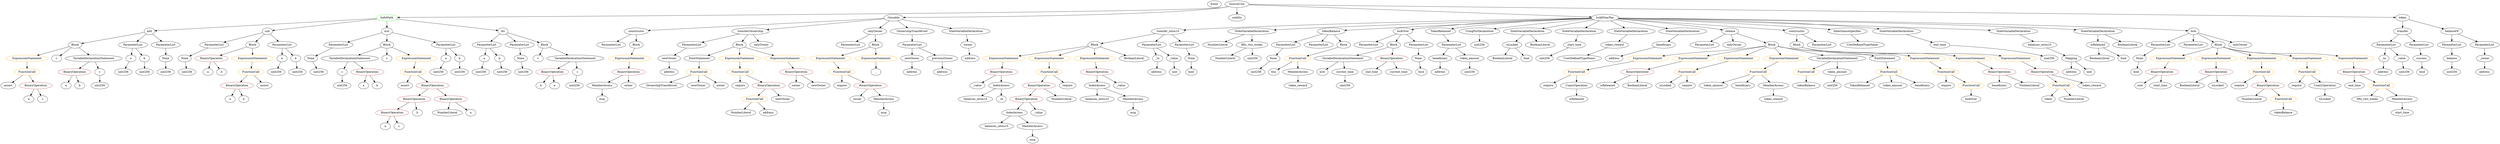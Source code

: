 strict digraph {
	graph [bb="0,0,11021,756"];
	node [label="\N"];
	Enter	[height=0.5,
		pos="5553.1,738",
		width=0.83628];
	Identifier__	[color=black,
		height=0.5,
		label=_,
		pos="3916.1,378",
		width=0.75];
	VariableDeclaration_c	[color=black,
		height=0.5,
		label=c,
		pos="1533.1,378",
		width=0.75];
	ElementaryTypeName_uint256_3	[color=black,
		height=0.5,
		label=uint256,
		pos="1533.1,306",
		width=1.0442];
	VariableDeclaration_c -> ElementaryTypeName_uint256_3	[pos="e,1533.1,324.1 1533.1,359.7 1533.1,352.41 1533.1,343.73 1533.1,335.54"];
	ExpressionStatement_Unnamed_2	[color=orange,
		height=0.5,
		label=ExpressionStatement,
		pos="117.1,450",
		width=2.458];
	FunctionCall_Unnamed_2	[color=orange,
		height=0.5,
		label=FunctionCall,
		pos="117.1,378",
		width=1.6125];
	ExpressionStatement_Unnamed_2 -> FunctionCall_Unnamed_2	[pos="e,117.1,396.1 117.1,431.7 117.1,424.41 117.1,415.73 117.1,407.54"];
	ElementaryTypeName_bool	[color=black,
		height=0.5,
		label=bool,
		pos="10696,378",
		width=0.76697];
	BinaryOperation_Unnamed_19	[color=brown,
		height=0.5,
		label=BinaryOperation,
		pos="9787.1,378",
		width=1.9867];
	BooleanLiteral_Unnamed_4	[color=black,
		height=0.5,
		label=BooleanLiteral,
		pos="9679.1,306",
		width=1.7788];
	BinaryOperation_Unnamed_19 -> BooleanLiteral_Unnamed_4	[pos="e,9703.6,322.91 9762.1,360.76 9747.5,351.33 9729,339.32 9713.1,329.04"];
	Identifier_isLocked_1	[color=black,
		height=0.5,
		label=isLocked,
		pos="9806.1,306",
		width=1.2521];
	BinaryOperation_Unnamed_19 -> Identifier_isLocked_1	[pos="e,9801.5,324.1 9791.8,359.7 9793.8,352.24 9796.2,343.32 9798.5,334.97"];
	FunctionDefinition_transfer_intou10	[color=black,
		height=0.5,
		label=transfer_intou10,
		pos="5195.1,594",
		width=1.9729];
	Block_Unnamed_11	[color=black,
		height=0.5,
		label=Block,
		pos="4870.1,522",
		width=0.90558];
	FunctionDefinition_transfer_intou10 -> Block_Unnamed_11	[pos="e,4900.1,529.46 5142.2,581.6 5077.6,567.69 4969.8,544.47 4911.1,531.84"];
	ParameterList_Unnamed_24	[color=black,
		height=0.5,
		label=ParameterList,
		pos="5124.1,522",
		width=1.7095];
	FunctionDefinition_transfer_intou10 -> ParameterList_Unnamed_24	[pos="e,5141.1,539.79 5177.9,576.05 5169.3,567.54 5158.7,557.07 5149.1,547.68"];
	ParameterList_Unnamed_25	[color=black,
		height=0.5,
		label=ParameterList,
		pos="5265.1,522",
		width=1.7095];
	FunctionDefinition_transfer_intou10 -> ParameterList_Unnamed_25	[pos="e,5248.3,539.79 5212,576.05 5220.6,567.54 5231,557.07 5240.4,547.68"];
	Parameter_None_3	[color=black,
		height=0.5,
		label=None,
		pos="743.1,450",
		width=0.85014];
	ElementaryTypeName_uint256_13	[color=black,
		height=0.5,
		label=uint256,
		pos="743.1,378",
		width=1.0442];
	Parameter_None_3 -> ElementaryTypeName_uint256_13	[pos="e,743.1,396.1 743.1,431.7 743.1,424.41 743.1,415.73 743.1,407.54"];
	Identifier_isLocked	[color=black,
		height=0.5,
		label=isLocked,
		pos="10281,234",
		width=1.2521];
	Identifier_a_7	[color=black,
		height=0.5,
		label=a,
		pos="118.1,234",
		width=0.75];
	ParameterList_Unnamed_19	[color=black,
		height=0.5,
		label=ParameterList,
		pos="5714.1,522",
		width=1.7095];
	Parameter_None_4	[color=black,
		height=0.5,
		label=None,
		pos="5657.1,450",
		width=0.85014];
	ParameterList_Unnamed_19 -> Parameter_None_4	[pos="e,5670,466.83 5700.3,504.05 5693.4,495.56 5684.9,485.11 5677.2,475.73"];
	ParameterList_Unnamed_22	[color=black,
		height=0.5,
		label=ParameterList,
		pos="6079.1,522",
		width=1.7095];
	Identifier_assert	[color=black,
		height=0.5,
		label=assert,
		pos="1823.1,306",
		width=0.89172];
	Parameter_balance	[color=black,
		height=0.5,
		label=balance,
		pos="10818,450",
		width=1.0719];
	ElementaryTypeName_uint256_15	[color=black,
		height=0.5,
		label=uint256,
		pos="10818,378",
		width=1.0442];
	Parameter_balance -> ElementaryTypeName_uint256_15	[pos="e,10818,396.1 10818,431.7 10818,424.41 10818,415.73 10818,407.54"];
	NumberLiteral_Unnamed_6	[color=black,
		height=0.5,
		label=NumberLiteral,
		pos="9956.1,234",
		width=1.765];
	BinaryOperation_Unnamed_23	[color=brown,
		height=0.5,
		label=BinaryOperation,
		pos="4888.1,378",
		width=1.9867];
	IndexAccess_Unnamed_1	[color=black,
		height=0.5,
		label=IndexAccess,
		pos="4888.1,306",
		width=1.6402];
	BinaryOperation_Unnamed_23 -> IndexAccess_Unnamed_1	[pos="e,4888.1,324.1 4888.1,359.7 4888.1,352.41 4888.1,343.73 4888.1,335.54"];
	Identifier__value_1	[color=black,
		height=0.5,
		label=_value,
		pos="5000.1,306",
		width=0.96103];
	BinaryOperation_Unnamed_23 -> Identifier__value_1	[pos="e,4978.8,320.33 4914.1,360.76 4930.5,350.5 4951.8,337.18 4969.1,326.37"];
	FunctionDefinition_constructor	[color=black,
		height=0.5,
		label=constructor,
		pos="2936.1,594",
		width=1.4877];
	ParameterList_Unnamed_13	[color=black,
		height=0.5,
		label=ParameterList,
		pos="2824.1,522",
		width=1.7095];
	FunctionDefinition_constructor -> ParameterList_Unnamed_13	[pos="e,2849.4,538.81 2911.5,577.64 2896.1,568.02 2876,555.47 2859,544.82"];
	Block_Unnamed_4	[color=black,
		height=0.5,
		label=Block,
		pos="2936.1,522",
		width=0.90558];
	FunctionDefinition_constructor -> Block_Unnamed_4	[pos="e,2936.1,540.1 2936.1,575.7 2936.1,568.41 2936.1,559.73 2936.1,551.54"];
	ExpressionStatement_Unnamed_19	[color=orange,
		height=0.5,
		label=ExpressionStatement,
		pos="7327.1,450",
		width=2.458];
	FunctionCall_Unnamed_15	[color=orange,
		height=0.5,
		label=FunctionCall,
		pos="6958.1,378",
		width=1.6125];
	ExpressionStatement_Unnamed_19 -> FunctionCall_Unnamed_15	[pos="e,7006.7,388.22 7264.1,437.05 7195.2,423.98 7085.7,403.2 7018,390.37"];
	Parameter_a_1	[color=black,
		height=0.5,
		label=a,
		pos="2176.1,450",
		width=0.75];
	ElementaryTypeName_uint256_4	[color=black,
		height=0.5,
		label=uint256,
		pos="2171.1,378",
		width=1.0442];
	Parameter_a_1 -> ElementaryTypeName_uint256_4	[pos="e,2172.3,396.1 2174.9,431.7 2174.3,424.41 2173.7,415.73 2173.1,407.54"];
	Identifier_require_2	[color=black,
		height=0.5,
		label=require,
		pos="10157,306",
		width=1.0026];
	Identifier_require_7	[color=black,
		height=0.5,
		label=require,
		pos="8618.1,306",
		width=1.0026];
	Parameter_a_2	[color=black,
		height=0.5,
		label=a,
		pos="1260.1,450",
		width=0.75];
	ElementaryTypeName_uint256_8	[color=black,
		height=0.5,
		label=uint256,
		pos="1240.1,378",
		width=1.0442];
	Parameter_a_2 -> ElementaryTypeName_uint256_8	[pos="e,1245,396.28 1255.3,432.05 1253.1,424.6 1250.6,415.64 1248.2,407.22"];
	ElementaryTypeName_bool_3	[color=black,
		height=0.5,
		label=bool,
		pos="9444.1,378",
		width=0.76697];
	StateVariableDeclaration_Unnamed_7	[color=black,
		height=0.5,
		label=StateVariableDeclaration,
		pos="5562.1,594",
		width=2.8184];
	NumberLiteral_Unnamed_3	[color=black,
		height=0.5,
		label=NumberLiteral,
		pos="5408.1,522",
		width=1.765];
	StateVariableDeclaration_Unnamed_7 -> NumberLiteral_Unnamed_3	[pos="e,5440.7,537.83 5526.4,576.76 5504,566.57 5474.9,553.37 5451.2,542.59"];
	VariableDeclaration_fifty_two_weeks	[color=black,
		height=0.5,
		label=fifty_two_weeks,
		pos="5562.1,522",
		width=2.0145];
	StateVariableDeclaration_Unnamed_7 -> VariableDeclaration_fifty_two_weeks	[pos="e,5562.1,540.1 5562.1,575.7 5562.1,568.41 5562.1,559.73 5562.1,551.54"];
	ParameterList_Unnamed_5	[color=black,
		height=0.5,
		label=ParameterList,
		pos="953.1,522",
		width=1.7095];
	Parameter_None_2	[color=black,
		height=0.5,
		label=None,
		pos="829.1,450",
		width=0.85014];
	ParameterList_Unnamed_5 -> Parameter_None_2	[pos="e,850.78,463.24 925.58,505.46 906.38,494.63 880.71,480.14 860.68,468.83"];
	ElementaryTypeName_uint256_18	[color=black,
		height=0.5,
		label=uint256,
		pos="6871.1,450",
		width=1.0442];
	Parameter_b_2	[color=black,
		height=0.5,
		label=b,
		pos="1332.1,450",
		width=0.75];
	ElementaryTypeName_uint256_9	[color=black,
		height=0.5,
		label=uint256,
		pos="1333.1,378",
		width=1.0442];
	Parameter_b_2 -> ElementaryTypeName_uint256_9	[pos="e,1332.9,396.1 1332.3,431.7 1332.5,424.41 1332.6,415.73 1332.7,407.54"];
	FunctionCall_Unnamed_10	[color=orange,
		height=0.5,
		label=FunctionCall,
		pos="9982.1,378",
		width=1.6125];
	Identifier_require_3	[color=black,
		height=0.5,
		label=require,
		pos="9905.1,306",
		width=1.0026];
	FunctionCall_Unnamed_10 -> Identifier_require_3	[pos="e,9921.8,322.19 9964.2,360.76 9954.1,351.59 9941.4,339.96 9930.3,329.88"];
	BinaryOperation_Unnamed_16	[color=brown,
		height=0.5,
		label=BinaryOperation,
		pos="10031,306",
		width=1.9867];
	FunctionCall_Unnamed_10 -> BinaryOperation_Unnamed_16	[pos="e,10019,323.79 9994,360.05 9999.6,351.97 10007,342.12 10013,333.11"];
	ParameterList_Unnamed_21	[color=black,
		height=0.5,
		label=ParameterList,
		pos="9540.1,522",
		width=1.7095];
	Parameter_None_5	[color=black,
		height=0.5,
		label=None,
		pos="9455.1,450",
		width=0.85014];
	ParameterList_Unnamed_21 -> Parameter_None_5	[pos="e,9472.4,465.25 9520.4,504.76 9508.7,495.14 9493.8,482.84 9481.1,472.43"];
	ElementaryTypeName_uint_1	[color=black,
		height=0.5,
		label=uint,
		pos="5232.1,378",
		width=0.75];
	Identifier_TokenReleased	[color=black,
		height=0.5,
		label=TokenReleased,
		pos="8230.1,306",
		width=1.8897];
	VariableDeclaration_isReleased	[color=black,
		height=0.5,
		label=isReleased,
		pos="9264.1,522",
		width=1.3907];
	BooleanLiteral_Unnamed_2	[color=black,
		height=0.5,
		label=BooleanLiteral,
		pos="9269.1,450",
		width=1.7788];
	VariableDeclaration_isReleased -> BooleanLiteral_Unnamed_2	[pos="e,9267.9,468.1 9265.3,503.7 9265.9,496.41 9266.5,487.73 9267.1,479.54"];
	ElementaryTypeName_bool_2	[color=black,
		height=0.5,
		label=bool,
		pos="9379.1,450",
		width=0.76697];
	VariableDeclaration_isReleased -> ElementaryTypeName_bool_2	[pos="e,9359.4,462.97 9288.8,505.98 9306.7,495.09 9331,480.3 9349.8,468.81"];
	Identifier_token_amount_1	[color=black,
		height=0.5,
		label=token_amount,
		pos="8380.1,306",
		width=1.765];
	Identifier_owner_3	[color=black,
		height=0.5,
		label=owner,
		pos="3586.1,306",
		width=0.93331];
	UserDefinedTypeName_Unnamed	[color=black,
		height=0.5,
		label=UserDefinedTypeName,
		pos="8210.1,522",
		width=2.7214];
	FunctionCall_Unnamed_8	[color=orange,
		height=0.5,
		label=FunctionCall,
		pos="5767.1,450",
		width=1.6125];
	Identifier_this	[color=black,
		height=0.5,
		label=this,
		pos="5653.1,378",
		width=0.75];
	FunctionCall_Unnamed_8 -> Identifier_this	[pos="e,5672.3,390.8 5741.8,433.46 5724.1,422.59 5700.4,408.04 5681.9,396.71"];
	MemberAccess_Unnamed_2	[color=black,
		height=0.5,
		label=MemberAccess,
		pos="5767.1,378",
		width=1.9174];
	FunctionCall_Unnamed_8 -> MemberAccess_Unnamed_2	[pos="e,5767.1,396.1 5767.1,431.7 5767.1,424.41 5767.1,415.73 5767.1,407.54"];
	FunctionDefinition_tokenBalance	[color=black,
		height=0.5,
		label=tokenBalance,
		pos="5911.1,594",
		width=1.6679];
	FunctionDefinition_tokenBalance -> ParameterList_Unnamed_19	[pos="e,5752.2,536.52 5873.6,579.67 5842.2,568.5 5797.1,552.48 5762.8,540.32"];
	ParameterList_Unnamed_18	[color=black,
		height=0.5,
		label=ParameterList,
		pos="5855.1,522",
		width=1.7095];
	FunctionDefinition_tokenBalance -> ParameterList_Unnamed_18	[pos="e,5868.5,539.79 5897.5,576.05 5890.9,567.8 5882.9,557.7 5875.5,548.54"];
	Block_Unnamed_8	[color=black,
		height=0.5,
		label=Block,
		pos="5967.1,522",
		width=0.90558];
	FunctionDefinition_tokenBalance -> Block_Unnamed_8	[pos="e,5954.4,538.83 5924.7,576.05 5931.5,567.56 5939.8,557.11 5947.3,547.73"];
	Identifier_require_1	[color=black,
		height=0.5,
		label=require,
		pos="3337.1,306",
		width=1.0026];
	Identifier_isLocked_2	[color=black,
		height=0.5,
		label=isLocked,
		pos="7355.1,306",
		width=1.2521];
	Identifier_balances_intou10_2	[color=black,
		height=0.5,
		label=balances_intou10,
		pos="4341.1,234",
		width=2.0838];
	Identifier_OwnershipTransferred	[color=black,
		height=0.5,
		label=OwnershipTransferred,
		pos="2984.1,306",
		width=2.6243];
	Identifier_token_amount	[color=black,
		height=0.5,
		label=token_amount,
		pos="7572.1,306",
		width=1.765];
	Identifier_fifty_two_weeks	[color=black,
		height=0.5,
		label=fifty_two_weeks,
		pos="10476,234",
		width=2.0145];
	Identifier_require_6	[color=black,
		height=0.5,
		label=require,
		pos="6834.1,306",
		width=1.0026];
	Identifier_require_5	[color=black,
		height=0.5,
		label=require,
		pos="7454.1,306",
		width=1.0026];
	ParameterList_Unnamed_26	[color=black,
		height=0.5,
		label=ParameterList,
		pos="7538.1,522",
		width=1.7095];
	Identifier_now	[color=black,
		height=0.5,
		label=now,
		pos="9458.1,306",
		width=0.75];
	FunctionCall_Unnamed	[color=orange,
		height=0.5,
		label=FunctionCall,
		pos="1871.1,378",
		width=1.6125];
	FunctionCall_Unnamed -> Identifier_assert	[pos="e,1834.3,323.31 1859.5,360.05 1853.9,351.85 1847,341.83 1840.7,332.71"];
	BinaryOperation_Unnamed_1	[color=brown,
		height=0.5,
		label=BinaryOperation,
		pos="1945.1,306",
		width=1.9867];
	FunctionCall_Unnamed -> BinaryOperation_Unnamed_1	[pos="e,1927.4,323.71 1888.6,360.41 1897.8,351.76 1909.2,341 1919.3,331.42"];
	ElementaryTypeName_address_2	[color=black,
		height=0.5,
		label=address,
		pos="4334.1,450",
		width=1.0996];
	FunctionCall_Unnamed_18	[color=orange,
		height=0.5,
		label=FunctionCall,
		pos="7991.1,378",
		width=1.6125];
	Identifier_tokenBalance_1	[color=black,
		height=0.5,
		label=tokenBalance,
		pos="7990.1,306",
		width=1.6679];
	FunctionCall_Unnamed_18 -> Identifier_tokenBalance_1	[pos="e,7990.3,324.1 7990.9,359.7 7990.8,352.41 7990.6,343.73 7990.5,335.54"];
	NumberLiteral_Unnamed_1	[color=black,
		height=0.5,
		label=NumberLiteral,
		pos="3339.1,162",
		width=1.765];
	ElementaryTypeName_address_4	[color=black,
		height=0.5,
		label=address,
		pos="4073.1,378",
		width=1.0996];
	BinaryOperation_Unnamed_14	[color=brown,
		height=0.5,
		label=BinaryOperation,
		pos="9015.1,378",
		width=1.9867];
	FunctionCall_Unnamed_7	[color=orange,
		height=0.5,
		label=FunctionCall,
		pos="9130.1,306",
		width=1.6125];
	BinaryOperation_Unnamed_14 -> FunctionCall_Unnamed_7	[pos="e,9104.6,322.5 9041.5,360.94 9057.3,351.29 9077.7,338.89 9094.9,328.41"];
	Identifier_token_reward	[color=black,
		height=0.5,
		label=token_reward,
		pos="9268.1,306",
		width=1.7095];
	BinaryOperation_Unnamed_14 -> Identifier_token_reward	[pos="e,9224.7,319 9062.1,364 9105,352.12 9168.5,334.54 9213.7,322.06"];
	ElementaryTypeName_uint256_7	[color=black,
		height=0.5,
		label=uint256,
		pos="2592.1,306",
		width=1.0442];
	ContractDefinition_SafeMath	[color=green,
		height=0.5,
		label=SafeMath,
		pos="1740.1,666",
		width=1.2798];
	FunctionDefinition_add	[color=black,
		height=0.5,
		label=add,
		pos="673.1,594",
		width=0.75];
	ContractDefinition_SafeMath -> FunctionDefinition_add	[pos="e,700.14,596.77 1694.9,662.04 1518.3,650.45 875.82,608.3 711.56,597.52"];
	FunctionDefinition_sub	[color=black,
		height=0.5,
		label=sub,
		pos="1193.1,594",
		width=0.75];
	ContractDefinition_SafeMath -> FunctionDefinition_sub	[pos="e,1219.7,598.4 1696.7,659.45 1592.4,646.1 1329,612.39 1230.8,599.82"];
	FunctionDefinition_mul	[color=black,
		height=0.5,
		label=mul,
		pos="1740.1,594",
		width=0.75];
	ContractDefinition_SafeMath -> FunctionDefinition_mul	[pos="e,1740.1,612.1 1740.1,647.7 1740.1,640.41 1740.1,631.73 1740.1,623.54"];
	FunctionDefinition_div	[color=black,
		height=0.5,
		label=div,
		pos="2252.1,594",
		width=0.75];
	ContractDefinition_SafeMath -> FunctionDefinition_div	[pos="e,2225.5,598.64 1782.9,659.15 1881,645.74 2120.8,612.95 2214.1,600.2"];
	ParameterList_Unnamed_20	[color=black,
		height=0.5,
		label=ParameterList,
		pos="9681.1,522",
		width=1.7095];
	ExpressionStatement_Unnamed_22	[color=orange,
		height=0.5,
		label=ExpressionStatement,
		pos="7522.1,450",
		width=2.458];
	BinaryOperation_Unnamed_25	[color=brown,
		height=0.5,
		label=BinaryOperation,
		pos="7228.1,378",
		width=1.9867];
	ExpressionStatement_Unnamed_22 -> BinaryOperation_Unnamed_25	[pos="e,7278.5,391 7466.1,435.67 7415.7,423.66 7341.6,406.03 7289.6,393.64"];
	Identifier_a	[color=black,
		height=0.5,
		label=a,
		pos="1633.1,306",
		width=0.75];
	Parameter__to_1	[color=black,
		height=0.5,
		label=_to,
		pos="5150.1,450",
		width=0.75];
	ElementaryTypeName_address_10	[color=black,
		height=0.5,
		label=address,
		pos="5147.1,378",
		width=1.0996];
	Parameter__to_1 -> ElementaryTypeName_address_10	[pos="e,5147.8,396.1 5149.4,431.7 5149,424.41 5148.7,415.73 5148.3,407.54"];
	ExpressionStatement_Unnamed_18	[color=orange,
		height=0.5,
		label=ExpressionStatement,
		pos="7717.1,450",
		width=2.458];
	FunctionCall_Unnamed_14	[color=orange,
		height=0.5,
		label=FunctionCall,
		pos="7454.1,378",
		width=1.6125];
	ExpressionStatement_Unnamed_18 -> FunctionCall_Unnamed_14	[pos="e,7497.1,390.46 7664.8,435.09 7619.4,423 7554,405.58 7508.1,393.37"];
	NumberLiteral_Unnamed_2	[color=black,
		height=0.5,
		label=NumberLiteral,
		pos="5447.1,450",
		width=1.765];
	Identifier_isReleased_1	[color=black,
		height=0.5,
		label=isReleased,
		pos="7096.1,306",
		width=1.3907];
	BinaryOperation_Unnamed_25 -> Identifier_isReleased_1	[pos="e,7123.4,321.46 7198.5,361.29 7179.2,351.08 7154,337.69 7133.4,326.77"];
	BooleanLiteral_Unnamed_6	[color=black,
		height=0.5,
		label=BooleanLiteral,
		pos="7228.1,306",
		width=1.7788];
	BinaryOperation_Unnamed_25 -> BooleanLiteral_Unnamed_6	[pos="e,7228.1,324.1 7228.1,359.7 7228.1,352.41 7228.1,343.73 7228.1,335.54"];
	ExpressionStatement_Unnamed_12	[color=orange,
		height=0.5,
		label=ExpressionStatement,
		pos="9592.1,450",
		width=2.458];
	BinaryOperation_Unnamed_17	[color=brown,
		height=0.5,
		label=BinaryOperation,
		pos="9561.1,378",
		width=1.9867];
	ExpressionStatement_Unnamed_12 -> BinaryOperation_Unnamed_17	[pos="e,9568.7,396.1 9584.4,431.7 9581.1,424.07 9577,414.92 9573.2,406.4"];
	ContractDefinition_Ownable	[color=black,
		height=0.5,
		label=Ownable,
		pos="3993.1,666",
		width=1.2105];
	ContractDefinition_Ownable -> FunctionDefinition_constructor	[pos="e,2988.5,598.47 3950,662.15 3785.4,651.24 3195.4,612.17 2999.7,599.21"];
	FunctionDefinition_transferOwnership	[color=black,
		height=0.5,
		label=transferOwnership,
		pos="3382.1,594",
		width=2.1947];
	ContractDefinition_Ownable -> FunctionDefinition_transferOwnership	[pos="e,3451.2,602.92 3951.6,660.24 3851.2,648.75 3594.1,619.29 3462.4,604.2"];
	ModifierDefinition_onlyOwner	[color=black,
		height=0.5,
		label=onlyOwner,
		pos="3911.1,594",
		width=1.4323];
	ContractDefinition_Ownable -> ModifierDefinition_onlyOwner	[pos="e,3930.1,611.22 3974.9,649.46 3964.3,640.41 3950.7,628.82 3938.8,618.65"];
	EventDefinition_OwnershipTransferred	[color=black,
		height=0.5,
		label=OwnershipTransferred,
		pos="4075.1,594",
		width=2.6243];
	ContractDefinition_Ownable -> EventDefinition_OwnershipTransferred	[pos="e,4055.2,611.96 4011.3,649.46 4021.7,640.61 4034.9,629.31 4046.6,619.3"];
	StateVariableDeclaration_Unnamed	[color=black,
		height=0.5,
		label=StateVariableDeclaration,
		pos="4312.1,594",
		width=2.8184];
	ContractDefinition_Ownable -> StateVariableDeclaration_Unnamed	[pos="e,4249.9,608.64 4030.9,656.7 4082,645.48 4174.1,625.27 4239,611.05"];
	Block_Unnamed_3	[color=black,
		height=0.5,
		label=Block,
		pos="332.1,522",
		width=0.90558];
	FunctionDefinition_add -> Block_Unnamed_3	[pos="e,362.38,529.21 647.47,587.74 588.93,575.72 444.96,546.17 373.59,531.52"];
	ParameterList_Unnamed_6	[color=black,
		height=0.5,
		label=ParameterList,
		pos="602.1,522",
		width=1.7095];
	FunctionDefinition_add -> ParameterList_Unnamed_6	[pos="e,619.04,539.7 658.39,578.5 649.35,569.59 637.54,557.94 627.07,547.62"];
	ParameterList_Unnamed_7	[color=black,
		height=0.5,
		label=ParameterList,
		pos="743.1,522",
		width=1.7095];
	FunctionDefinition_add -> ParameterList_Unnamed_7	[pos="e,726.4,539.7 687.61,578.5 696.52,569.59 708.16,557.94 718.49,547.62"];
	ExpressionStatement_Unnamed_4	[color=orange,
		height=0.5,
		label=ExpressionStatement,
		pos="3721.1,450",
		width=2.458];
	FunctionCall_Unnamed_3	[color=orange,
		height=0.5,
		label=FunctionCall,
		pos="3793.1,378",
		width=1.6125];
	ExpressionStatement_Unnamed_4 -> FunctionCall_Unnamed_3	[pos="e,3776.3,395.31 3738.5,432.05 3747.4,423.42 3758.4,412.76 3768.1,403.27"];
	ElementaryTypeName_uint256_21	[color=black,
		height=0.5,
		label=uint256,
		pos="6532.1,378",
		width=1.0442];
	ElementaryTypeName_uint256_17	[color=black,
		height=0.5,
		label=uint256,
		pos="6609.1,522",
		width=1.0442];
	EmitStatement_Unnamed	[color=black,
		height=0.5,
		label=EmitStatement,
		pos="3160.1,450",
		width=1.7788];
	FunctionCall_Unnamed_6	[color=orange,
		height=0.5,
		label=FunctionCall,
		pos="3152.1,378",
		width=1.6125];
	EmitStatement_Unnamed -> FunctionCall_Unnamed_6	[pos="e,3154.1,396.1 3158.1,431.7 3157.3,424.41 3156.3,415.73 3155.4,407.54"];
	FunctionDefinition_lockOver	[color=black,
		height=0.5,
		label=lockOver,
		pos="6247.1,594",
		width=1.2521];
	FunctionDefinition_lockOver -> ParameterList_Unnamed_22	[pos="e,6113.3,537.27 6216.7,580.32 6190.7,569.52 6153.1,553.83 6123.8,541.6"];
	Block_Unnamed_10	[color=black,
		height=0.5,
		label=Block,
		pos="6191.1,522",
		width=0.90558];
	FunctionDefinition_lockOver -> Block_Unnamed_10	[pos="e,6203.9,538.99 6233.8,576.41 6227,567.92 6218.6,557.41 6211.1,547.96"];
	ParameterList_Unnamed_23	[color=black,
		height=0.5,
		label=ParameterList,
		pos="6303.1,522",
		width=1.7095];
	FunctionDefinition_lockOver -> ParameterList_Unnamed_23	[pos="e,6289.5,539.96 6260.4,576.41 6267,568.16 6275.1,558.01 6282.5,548.78"];
	BinaryOperation_Unnamed_3	[color=brown,
		height=0.5,
		label=BinaryOperation,
		pos="1864.1,234",
		width=1.9867];
	BinaryOperation_Unnamed_4	[color=brown,
		height=0.5,
		label=BinaryOperation,
		pos="1760.1,162",
		width=1.9867];
	BinaryOperation_Unnamed_3 -> BinaryOperation_Unnamed_4	[pos="e,1784.5,179.39 1840,216.76 1826.3,207.55 1809,195.88 1793.9,185.77"];
	Identifier_b_1	[color=black,
		height=0.5,
		label=b,
		pos="1877.1,162",
		width=0.75];
	BinaryOperation_Unnamed_3 -> Identifier_b_1	[pos="e,1873.9,180.1 1867.3,215.7 1868.7,208.32 1870.3,199.52 1871.9,191.25"];
	ExpressionStatement_Unnamed_21	[color=orange,
		height=0.5,
		label=ExpressionStatement,
		pos="7912.1,450",
		width=2.458];
	FunctionCall_Unnamed_19	[color=orange,
		height=0.5,
		label=FunctionCall,
		pos="7774.1,378",
		width=1.6125];
	ExpressionStatement_Unnamed_21 -> FunctionCall_Unnamed_19	[pos="e,7803.6,393.95 7880.1,432.76 7860.3,422.74 7834.8,409.81 7813.8,399.14"];
	Identifier_assert_2	[color=black,
		height=0.5,
		label=assert,
		pos="32.102,306",
		width=0.89172];
	ElementaryTypeName_address_7	[color=black,
		height=0.5,
		label=address,
		pos="7181.1,450",
		width=1.0996];
	Identifier_beneficiary	[color=black,
		height=0.5,
		label=beneficiary,
		pos="8857.1,306",
		width=1.4184];
	Identifier_end_time	[color=black,
		height=0.5,
		label=end_time,
		pos="10414,306",
		width=1.2382];
	Block_Unnamed_2	[color=black,
		height=0.5,
		label=Block,
		pos="1127.1,522",
		width=0.90558];
	BinaryOperation_Unnamed_7	[color=brown,
		height=0.5,
		label=BinaryOperation,
		pos="949.1,450",
		width=1.9867];
	Block_Unnamed_2 -> BinaryOperation_Unnamed_7	[pos="e,986.5,465.71 1101.2,510.82 1074,500.11 1030.5,483.01 997,469.84"];
	ExpressionStatement_Unnamed_1	[color=orange,
		height=0.5,
		label=ExpressionStatement,
		pos="1127.1,450",
		width=2.458];
	Block_Unnamed_2 -> ExpressionStatement_Unnamed_1	[pos="e,1127.1,468.1 1127.1,503.7 1127.1,496.41 1127.1,487.73 1127.1,479.54"];
	ParameterList_Unnamed_1	[color=black,
		height=0.5,
		label=ParameterList,
		pos="1518.1,522",
		width=1.7095];
	Parameter_None	[color=black,
		height=0.5,
		label=None,
		pos="1408.1,450",
		width=0.85014];
	ParameterList_Unnamed_1 -> Parameter_None	[pos="e,1428.2,463.78 1493.1,505.12 1476.7,494.66 1455.1,480.93 1437.8,469.91"];
	ExpressionStatement_Unnamed_17	[color=orange,
		height=0.5,
		label=ExpressionStatement,
		pos="4480.1,450",
		width=2.458];
	BinaryOperation_Unnamed_24	[color=brown,
		height=0.5,
		label=BinaryOperation,
		pos="4461.1,378",
		width=1.9867];
	ExpressionStatement_Unnamed_17 -> BinaryOperation_Unnamed_24	[pos="e,4465.7,396.1 4475.4,431.7 4473.4,424.24 4471,415.32 4468.7,406.97"];
	Parameter_newOwner	[color=black,
		height=0.5,
		label=newOwner,
		pos="3027.1,450",
		width=1.4046];
	ElementaryTypeName_address_5	[color=black,
		height=0.5,
		label=address,
		pos="3027.1,378",
		width=1.0996];
	Parameter_newOwner -> ElementaryTypeName_address_5	[pos="e,3027.1,396.1 3027.1,431.7 3027.1,424.41 3027.1,415.73 3027.1,407.54"];
	ElementaryTypeName_uint256_12	[color=black,
		height=0.5,
		label=uint256,
		pos="650.1,378",
		width=1.0442];
	Parameter_a	[color=black,
		height=0.5,
		label=a,
		pos="2006.1,450",
		width=0.75];
	ElementaryTypeName_uint256	[color=black,
		height=0.5,
		label=uint256,
		pos="1985.1,378",
		width=1.0442];
	Parameter_a -> ElementaryTypeName_uint256	[pos="e,1990.3,396.28 2001,432.05 1998.8,424.6 1996.1,415.64 1993.6,407.22"];
	Identifier_msg_1	[color=black,
		height=0.5,
		label=msg,
		pos="3980.1,162",
		width=0.75];
	Mapping_Unnamed	[color=black,
		height=0.5,
		label=Mapping,
		pos="9143.1,450",
		width=1.2105];
	ElementaryTypeName_address_9	[color=black,
		height=0.5,
		label=address,
		pos="9144.1,378",
		width=1.0996];
	Mapping_Unnamed -> ElementaryTypeName_address_9	[pos="e,9143.9,396.1 9143.3,431.7 9143.5,424.41 9143.6,415.73 9143.7,407.54"];
	ElementaryTypeName_uint	[color=black,
		height=0.5,
		label=uint,
		pos="9229.1,378",
		width=0.75];
	Mapping_Unnamed -> ElementaryTypeName_uint	[pos="e,9212.4,392.6 9162.2,433.46 9174.4,423.52 9190.4,410.49 9203.7,399.67"];
	Parameter__value_1	[color=black,
		height=0.5,
		label=_value,
		pos="5230.1,450",
		width=0.96103];
	Parameter__value_1 -> ElementaryTypeName_uint_1	[pos="e,5231.6,396.1 5230.6,431.7 5230.8,424.41 5231.1,415.73 5231.3,407.54"];
	Identifier_token	[color=black,
		height=0.5,
		label=token,
		pos="9074.1,234",
		width=0.864];
	FunctionCall_Unnamed_7 -> Identifier_token	[pos="e,9086.8,250.83 9116.5,288.05 9109.7,279.56 9101.4,269.11 9093.9,259.73"];
	NumberLiteral_Unnamed_4	[color=black,
		height=0.5,
		label=NumberLiteral,
		pos="9187.1,234",
		width=1.765];
	FunctionCall_Unnamed_7 -> NumberLiteral_Unnamed_4	[pos="e,9173.4,251.79 9143.9,288.05 9150.6,279.8 9158.8,269.7 9166.3,260.54"];
	ExpressionStatement_Unnamed_9	[color=orange,
		height=0.5,
		label=ExpressionStatement,
		pos="8705.1,450",
		width=2.458];
	BinaryOperation_Unnamed_15	[color=brown,
		height=0.5,
		label=BinaryOperation,
		pos="8854.1,378",
		width=1.9867];
	ExpressionStatement_Unnamed_9 -> BinaryOperation_Unnamed_15	[pos="e,8821.4,394.38 8739.3,432.94 8760.7,422.89 8788.4,409.87 8811.2,399.14"];
	BinaryOperation_Unnamed_22	[color=brown,
		height=0.5,
		label=BinaryOperation,
		pos="4578.1,234",
		width=1.9867];
	IndexAccess_Unnamed	[color=black,
		height=0.5,
		label=IndexAccess,
		pos="4522.1,162",
		width=1.6402];
	BinaryOperation_Unnamed_22 -> IndexAccess_Unnamed	[pos="e,4535.5,179.79 4564.5,216.05 4557.9,207.8 4549.9,197.7 4542.5,188.54"];
	Identifier__value	[color=black,
		height=0.5,
		label=_value,
		pos="4634.1,162",
		width=0.96103];
	BinaryOperation_Unnamed_22 -> Identifier__value	[pos="e,4621.4,178.83 4591.7,216.05 4598.5,207.56 4606.8,197.11 4614.3,187.73"];
	NumberLiteral_Unnamed_5	[color=black,
		height=0.5,
		label=NumberLiteral,
		pos="8990.1,306",
		width=1.765];
	Identifier_owner_1	[color=black,
		height=0.5,
		label=owner,
		pos="3859.1,234",
		width=0.93331];
	BinaryOperation_Unnamed_13	[color=brown,
		height=0.5,
		label=BinaryOperation,
		pos="3586.1,378",
		width=1.9867];
	BinaryOperation_Unnamed_13 -> Identifier_owner_3	[pos="e,3586.1,324.1 3586.1,359.7 3586.1,352.41 3586.1,343.73 3586.1,335.54"];
	Identifier_newOwner_2	[color=black,
		height=0.5,
		label=newOwner,
		pos="3688.1,306",
		width=1.4046];
	BinaryOperation_Unnamed_13 -> Identifier_newOwner_2	[pos="e,3665.7,322.35 3610,360.59 3623.8,351.11 3641.4,339.06 3656.3,328.8"];
	VariableDeclaration_balances_intou10	[color=black,
		height=0.5,
		label=balances_intou10,
		pos="9048.1,522",
		width=2.0838];
	VariableDeclaration_balances_intou10 -> Mapping_Unnamed	[pos="e,9122.4,466.27 9070.6,504.41 9083.4,495.02 9099.5,483.15 9113.3,472.99"];
	EventDefinition_TokenReleased	[color=black,
		height=0.5,
		label=TokenReleased,
		pos="6435.1,594",
		width=1.8897];
	ParameterList_Unnamed_16	[color=black,
		height=0.5,
		label=ParameterList,
		pos="6444.1,522",
		width=1.7095];
	EventDefinition_TokenReleased -> ParameterList_Unnamed_16	[pos="e,6441.9,540.1 6437.3,575.7 6438.3,568.32 6439.4,559.52 6440.5,551.25"];
	ParameterList_Unnamed_10	[color=black,
		height=0.5,
		label=ParameterList,
		pos="10536,522",
		width=1.7095];
	Parameter__to	[color=black,
		height=0.5,
		label=_to,
		pos="10519,450",
		width=0.75];
	ParameterList_Unnamed_10 -> Parameter__to	[pos="e,10523,468.1 10532,503.7 10530,496.32 10528,487.52 10526,479.25"];
	Parameter__value	[color=black,
		height=0.5,
		label=_value,
		pos="10600,450",
		width=0.96103];
	ParameterList_Unnamed_10 -> Parameter__value	[pos="e,10586,466.51 10551,504.41 10559,495.62 10569,484.66 10578,474.96"];
	ElementaryTypeName_uint256_20	[color=black,
		height=0.5,
		label=uint256,
		pos="5566.1,450",
		width=1.0442];
	Identifier_newOwner_1	[color=black,
		height=0.5,
		label=newOwner,
		pos="3147.1,306",
		width=1.4046];
	BooleanLiteral_Unnamed	[color=black,
		height=0.5,
		label=BooleanLiteral,
		pos="6678.1,450",
		width=1.7788];
	Identifier_b_2	[color=black,
		height=0.5,
		label=b,
		pos="2420.1,306",
		width=0.75];
	Identifier_require	[color=black,
		height=0.5,
		label=require,
		pos="3793.1,306",
		width=1.0026];
	ParameterList_Unnamed_15	[color=black,
		height=0.5,
		label=ParameterList,
		pos="3123.1,522",
		width=1.7095];
	FunctionDefinition_transferOwnership -> ParameterList_Unnamed_15	[pos="e,3167,534.85 3332.5,579.59 3288.2,567.63 3223.6,550.16 3177.9,537.8"];
	Block_Unnamed_6	[color=black,
		height=0.5,
		label=Block,
		pos="3331.1,522",
		width=0.90558];
	FunctionDefinition_transferOwnership -> Block_Unnamed_6	[pos="e,3342.6,538.83 3369.8,576.05 3363.6,567.65 3356.1,557.32 3349.3,548.02"];
	ModifierInvocation_onlyOwner	[color=black,
		height=0.5,
		label=onlyOwner,
		pos="3433.1,522",
		width=1.4323];
	FunctionDefinition_transferOwnership -> ModifierInvocation_onlyOwner	[pos="e,3420.9,539.79 3394.4,576.05 3400.4,567.89 3407.7,557.91 3414.3,548.82"];
	VariableDeclaration_token_reward	[color=black,
		height=0.5,
		label=token_reward,
		pos="7204.1,522",
		width=1.7095];
	UserDefinedTypeName_Unnamed_1	[color=black,
		height=0.5,
		label=UserDefinedTypeName,
		pos="7025.1,450",
		width=2.7214];
	VariableDeclaration_token_reward -> UserDefinedTypeName_Unnamed_1	[pos="e,7065.5,466.81 7168.3,507 7141.9,496.66 7105.5,482.44 7076,470.92"];
	Identifier_balances_intou10	[color=black,
		height=0.5,
		label=balances_intou10,
		pos="4441.1,90",
		width=2.0838];
	VariableDeclaration_beneficiary_1	[color=black,
		height=0.5,
		label=beneficiary,
		pos="6399.1,450",
		width=1.4184];
	ParameterList_Unnamed_16 -> VariableDeclaration_beneficiary_1	[pos="e,6409.9,467.79 6433.2,504.05 6428.1,496.06 6421.8,486.33 6416.1,477.4"];
	VariableDeclaration_token_amount	[color=black,
		height=0.5,
		label=token_amount,
		pos="6532.1,450",
		width=1.765];
	ParameterList_Unnamed_16 -> VariableDeclaration_token_amount	[pos="e,6511.5,467.39 6464.5,504.76 6475.9,495.73 6490.2,484.33 6502.7,474.35"];
	Block_Unnamed_3 -> ExpressionStatement_Unnamed_2	[pos="e,162.69,465.84 304.43,511.99 271.54,501.28 215.78,483.13 173.63,469.41"];
	Identifier_c_4	[color=black,
		height=0.5,
		label=c,
		pos="250.1,450",
		width=0.75];
	Block_Unnamed_3 -> Identifier_c_4	[pos="e,266.23,464.77 315.11,506.5 303.45,496.54 287.78,483.17 274.75,472.04"];
	VariableDeclarationStatement_Unnamed_2	[color=black,
		height=0.5,
		label=VariableDeclarationStatement,
		pos="414.1,450",
		width=3.3174];
	Block_Unnamed_3 -> VariableDeclarationStatement_Unnamed_2	[pos="e,393.95,468.2 349.09,506.5 359.59,497.54 373.32,485.81 385.46,475.45"];
	VariableDeclarationStatement_Unnamed_3	[color=black,
		height=0.5,
		label=VariableDeclarationStatement,
		pos="5970.1,450",
		width=3.3174];
	Block_Unnamed_10 -> VariableDeclarationStatement_Unnamed_3	[pos="e,6027.3,466.17 6166.1,510.14 6160.9,508 6155.3,505.85 6150.1,504 6113.5,491.07 6072,478.7 6038.1,469.17"];
	BinaryOperation_Unnamed_20	[color=brown,
		height=0.5,
		label=BinaryOperation,
		pos="6179.1,450",
		width=1.9867];
	Block_Unnamed_10 -> BinaryOperation_Unnamed_20	[pos="e,6182,468.1 6188.1,503.7 6186.9,496.32 6185.4,487.52 6183.9,479.25"];
	MemberAccess_Unnamed_1	[color=black,
		height=0.5,
		label=MemberAccess,
		pos="3980.1,234",
		width=1.9174];
	MemberAccess_Unnamed_1 -> Identifier_msg_1	[pos="e,3980.1,180.1 3980.1,215.7 3980.1,208.41 3980.1,199.73 3980.1,191.54"];
	VariableDeclaration_isLocked	[color=black,
		height=0.5,
		label=isLocked,
		pos="6760.1,522",
		width=1.2521];
	VariableDeclaration_isLocked -> BooleanLiteral_Unnamed	[pos="e,6697.5,467.55 6741.5,505.12 6731,496.18 6717.7,484.85 6706.1,474.86"];
	ElementaryTypeName_bool_1	[color=black,
		height=0.5,
		label=bool,
		pos="6788.1,450",
		width=0.76697];
	VariableDeclaration_isLocked -> ElementaryTypeName_bool_1	[pos="e,6781.4,467.79 6766.9,504.05 6770,496.32 6773.7,486.96 6777.2,478.27"];
	ElementaryTypeName_bool_4	[color=black,
		height=0.5,
		label=bool,
		pos="6326.1,378",
		width=0.76697];
	Identifier_a_2	[color=black,
		height=0.5,
		label=a,
		pos="1724.1,90",
		width=0.75];
	Identifier_a_3	[color=black,
		height=0.5,
		label=a,
		pos="2492.1,306",
		width=0.75];
	Block_Unnamed_11 -> ExpressionStatement_Unnamed_17	[pos="e,4544.8,462.61 4839.2,515.45 4778.5,504.56 4642.2,480.1 4556.1,464.64"];
	ExpressionStatement_Unnamed_15	[color=orange,
		height=0.5,
		label=ExpressionStatement,
		pos="4675.1,450",
		width=2.458];
	Block_Unnamed_11 -> ExpressionStatement_Unnamed_15	[pos="e,4717.6,466.24 4843.4,511.41 4813.9,500.81 4765.6,483.47 4728.2,470.08"];
	ExpressionStatement_Unnamed_16	[color=orange,
		height=0.5,
		label=ExpressionStatement,
		pos="4870.1,450",
		width=2.458];
	Block_Unnamed_11 -> ExpressionStatement_Unnamed_16	[pos="e,4870.1,468.1 4870.1,503.7 4870.1,496.41 4870.1,487.73 4870.1,479.54"];
	BooleanLiteral_Unnamed_5	[color=black,
		height=0.5,
		label=BooleanLiteral,
		pos="5041.1,450",
		width=1.7788];
	Block_Unnamed_11 -> BooleanLiteral_Unnamed_5	[pos="e,5005.8,465.45 4895.7,510.52 4922,499.76 4963.4,482.79 4995.4,469.72"];
	Block_Unnamed	[color=black,
		height=0.5,
		label=Block,
		pos="1740.1,522",
		width=0.90558];
	VariableDeclarationStatement_Unnamed	[color=black,
		height=0.5,
		label=VariableDeclarationStatement,
		pos="1576.1,450",
		width=3.3174];
	Block_Unnamed -> VariableDeclarationStatement_Unnamed	[pos="e,1614.5,467.4 1714.8,510.22 1691,500.04 1654.6,484.5 1625.1,471.89"];
	Identifier_c_1	[color=black,
		height=0.5,
		label=c,
		pos="1740.1,450",
		width=0.75];
	Block_Unnamed -> Identifier_c_1	[pos="e,1740.1,468.1 1740.1,503.7 1740.1,496.41 1740.1,487.73 1740.1,479.54"];
	ExpressionStatement_Unnamed	[color=orange,
		height=0.5,
		label=ExpressionStatement,
		pos="1873.1,450",
		width=2.458];
	Block_Unnamed -> ExpressionStatement_Unnamed	[pos="e,1842.2,467.25 1763.3,508.81 1782.2,498.82 1809.6,484.45 1832.2,472.53"];
	Parameter_b	[color=black,
		height=0.5,
		label=b,
		pos="2078.1,450",
		width=0.75];
	ElementaryTypeName_uint256_1	[color=black,
		height=0.5,
		label=uint256,
		pos="2078.1,378",
		width=1.0442];
	Parameter_b -> ElementaryTypeName_uint256_1	[pos="e,2078.1,396.1 2078.1,431.7 2078.1,424.41 2078.1,415.73 2078.1,407.54"];
	FunctionCall_Unnamed_15 -> Identifier_require_6	[pos="e,6857.5,320.21 6930.9,361.64 6912.2,351.08 6887.3,337 6867.4,325.78"];
	UnaryOperation_Unnamed_1	[color=black,
		height=0.5,
		label=UnaryOperation,
		pos="6958.1,306",
		width=1.9452];
	FunctionCall_Unnamed_15 -> UnaryOperation_Unnamed_1	[pos="e,6958.1,324.1 6958.1,359.7 6958.1,352.41 6958.1,343.73 6958.1,335.54"];
	Parameter_None_1	[color=black,
		height=0.5,
		label=None,
		pos="2342.1,450",
		width=0.85014];
	ElementaryTypeName_uint256_6	[color=black,
		height=0.5,
		label=uint256,
		pos="2357.1,378",
		width=1.0442];
	Parameter_None_1 -> ElementaryTypeName_uint256_6	[pos="e,2353.4,396.1 2345.8,431.7 2347.4,424.32 2349.3,415.52 2351,407.25"];
	Parameter_success	[color=black,
		height=0.5,
		label=success,
		pos="10694,450",
		width=1.1135];
	Parameter_success -> ElementaryTypeName_bool	[pos="e,10696,396.1 10695,431.7 10695,424.41 10695,415.73 10695,407.54"];
	Parameter_None_6	[color=black,
		height=0.5,
		label=None,
		pos="6299.1,450",
		width=0.85014];
	ParameterList_Unnamed_23 -> Parameter_None_6	[pos="e,6300.1,468.1 6302.1,503.7 6301.7,496.41 6301.2,487.73 6300.7,479.54"];
	Identifier_lockOver	[color=black,
		height=0.5,
		label=lockOver,
		pos="8730.1,234",
		width=1.2521];
	ParameterList_Unnamed_14	[color=black,
		height=0.5,
		label=ParameterList,
		pos="3801.1,522",
		width=1.7095];
	FunctionCall_Unnamed_5	[color=orange,
		height=0.5,
		label=FunctionCall,
		pos="3400.1,234",
		width=1.6125];
	FunctionCall_Unnamed_5 -> NumberLiteral_Unnamed_1	[pos="e,3353.9,179.96 3385.6,216.41 3378.4,208.08 3369.4,197.8 3361.3,188.49"];
	ElementaryTypeName_address_6	[color=black,
		height=0.5,
		label=address,
		pos="3460.1,162",
		width=1.0996];
	FunctionCall_Unnamed_5 -> ElementaryTypeName_address_6	[pos="e,3446.4,178.99 3414.3,216.41 3421.7,207.83 3430.8,197.19 3439,187.67"];
	VariableDeclaration_newOwner	[color=black,
		height=0.5,
		label=newOwner,
		pos="4073.1,450",
		width=1.4046];
	VariableDeclaration_newOwner -> ElementaryTypeName_address_4	[pos="e,4073.1,396.1 4073.1,431.7 4073.1,424.41 4073.1,415.73 4073.1,407.54"];
	ParameterList_Unnamed_2	[color=black,
		height=0.5,
		label=ParameterList,
		pos="2182.1,522",
		width=1.7095];
	ParameterList_Unnamed_2 -> Parameter_a_1	[pos="e,2177.6,468.1 2180.6,503.7 2180,496.41 2179.3,487.73 2178.5,479.54"];
	Parameter_b_1	[color=black,
		height=0.5,
		label=b,
		pos="2258.1,450",
		width=0.75];
	ParameterList_Unnamed_2 -> Parameter_b_1	[pos="e,2242.8,465.11 2200.1,504.41 2210.4,494.97 2223.3,483.03 2234.4,472.83"];
	Identifier_token_reward_2	[color=black,
		height=0.5,
		label=token_reward,
		pos="7843.1,234",
		width=1.7095];
	FunctionCall_Unnamed_6 -> Identifier_OwnershipTransferred	[pos="e,3022.3,322.93 3118.5,363 3094,352.79 3060.4,338.79 3032.9,327.34"];
	FunctionCall_Unnamed_6 -> Identifier_newOwner_1	[pos="e,3148.3,324.1 3150.9,359.7 3150.3,352.41 3149.7,343.73 3149.1,335.54"];
	Identifier_owner_2	[color=black,
		height=0.5,
		label=owner,
		pos="3249.1,306",
		width=0.93331];
	FunctionCall_Unnamed_6 -> Identifier_owner_2	[pos="e,3229.8,320.93 3174.1,361.12 3187.9,351.19 3205.7,338.3 3220.6,327.6"];
	FunctionCall_Unnamed_3 -> Identifier_require	[pos="e,3793.1,324.1 3793.1,359.7 3793.1,352.41 3793.1,343.73 3793.1,335.54"];
	BinaryOperation_Unnamed_11	[color=brown,
		height=0.5,
		label=BinaryOperation,
		pos="3919.1,306",
		width=1.9867];
	FunctionCall_Unnamed_3 -> BinaryOperation_Unnamed_11	[pos="e,3890.5,322.89 3820.4,361.81 3838,352.06 3861,339.26 3880.4,328.48"];
	BinaryOperation_Unnamed_4 -> Identifier_a_2	[pos="e,1732.4,107.14 1751.2,143.7 1747.1,135.75 1742.2,126.16 1737.7,117.34"];
	Identifier_c	[color=black,
		height=0.5,
		label=c,
		pos="1796.1,90",
		width=0.75];
	BinaryOperation_Unnamed_4 -> Identifier_c	[pos="e,1787.8,107.14 1769,143.7 1773.1,135.75 1778,126.16 1782.6,117.34"];
	ParameterList_Unnamed_12	[color=black,
		height=0.5,
		label=ParameterList,
		pos="4075.1,522",
		width=1.7095];
	ParameterList_Unnamed_12 -> VariableDeclaration_newOwner	[pos="e,4073.6,468.1 4074.6,503.7 4074.4,496.41 4074.2,487.73 4073.9,479.54"];
	VariableDeclaration_previousOwner	[color=black,
		height=0.5,
		label=previousOwner,
		pos="4209.1,450",
		width=1.8759];
	ParameterList_Unnamed_12 -> VariableDeclaration_previousOwner	[pos="e,4179.6,466.4 4104.2,505.81 4123.3,495.84 4148.5,482.66 4169.4,471.72"];
	Identifier_now_1	[color=black,
		height=0.5,
		label=now,
		pos="5881.1,378",
		width=0.75];
	VariableDeclarationStatement_Unnamed_3 -> Identifier_now_1	[pos="e,5898,392.29 5948.6,432.05 5936.1,422.22 5920.2,409.77 5907,399.4"];
	VariableDeclaration_current_time	[color=black,
		height=0.5,
		label=current_time,
		pos="5983.1,378",
		width=1.5848];
	VariableDeclarationStatement_Unnamed_3 -> VariableDeclaration_current_time	[pos="e,5979.9,396.1 5973.3,431.7 5974.7,424.32 5976.3,415.52 5977.9,407.25"];
	Parameter_a_3	[color=black,
		height=0.5,
		label=a,
		pos="578.1,450",
		width=0.75];
	ParameterList_Unnamed_6 -> Parameter_a_3	[pos="e,583.8,467.62 596.17,503.7 593.54,496.04 590.39,486.85 587.46,478.3"];
	Parameter_b_3	[color=black,
		height=0.5,
		label=b,
		pos="650.1,450",
		width=0.75];
	ParameterList_Unnamed_6 -> Parameter_b_3	[pos="e,639.25,466.83 613.72,504.05 619.43,495.73 626.42,485.54 632.74,476.32"];
	ElementaryTypeName_uint256_10	[color=black,
		height=0.5,
		label=uint256,
		pos="836.1,378",
		width=1.0442];
	BinaryOperation_Unnamed_18	[color=brown,
		height=0.5,
		label=BinaryOperation,
		pos="10389,378",
		width=1.9867];
	BinaryOperation_Unnamed_18 -> Identifier_end_time	[pos="e,10408,324.1 10395,359.7 10398,352.15 10401,343.12 10404,334.68"];
	FunctionCall_Unnamed_12	[color=orange,
		height=0.5,
		label=FunctionCall,
		pos="10535,306",
		width=1.6125];
	BinaryOperation_Unnamed_18 -> FunctionCall_Unnamed_12	[pos="e,10505,321.61 10421,361.64 10443,351.31 10471,337.6 10494,326.5"];
	FunctionCall_Unnamed_13	[color=orange,
		height=0.5,
		label=FunctionCall,
		pos="4675.1,378",
		width=1.6125];
	ExpressionStatement_Unnamed_15 -> FunctionCall_Unnamed_13	[pos="e,4675.1,396.1 4675.1,431.7 4675.1,424.41 4675.1,415.73 4675.1,407.54"];
	BooleanLiteral_Unnamed_3	[color=black,
		height=0.5,
		label=BooleanLiteral,
		pos="9396.1,522",
		width=1.7788];
	ElementaryTypeName_address	[color=black,
		height=0.5,
		label=address,
		pos="10959,378",
		width=1.0996];
	PragmaDirective_solidity	[color=black,
		height=0.5,
		label=solidity,
		pos="5654.1,666",
		width=1.0442];
	Parameter_None_6 -> ElementaryTypeName_bool_4	[pos="e,6319.6,395.79 6305.6,432.05 6308.6,424.32 6312.2,414.96 6315.6,406.27"];
	Identifier__value_2	[color=black,
		height=0.5,
		label=_value,
		pos="4349.1,306",
		width=0.96103];
	BinaryOperation_Unnamed_24 -> Identifier__value_2	[pos="e,4370.4,320.33 4435.1,360.76 4418.7,350.5 4397.4,337.18 4380.1,326.37"];
	IndexAccess_Unnamed_2	[color=black,
		height=0.5,
		label=IndexAccess,
		pos="4461.1,306",
		width=1.6402];
	BinaryOperation_Unnamed_24 -> IndexAccess_Unnamed_2	[pos="e,4461.1,324.1 4461.1,359.7 4461.1,352.41 4461.1,343.73 4461.1,335.54"];
	ElementaryTypeName_uint256_2	[color=black,
		height=0.5,
		label=uint256,
		pos="1426.1,378",
		width=1.0442];
	Parameter_None -> ElementaryTypeName_uint256_2	[pos="e,1421.7,396.1 1412.6,431.7 1414.4,424.32 1416.7,415.52 1418.8,407.25"];
	Identifier_beneficiary_1	[color=black,
		height=0.5,
		label=beneficiary,
		pos="7705.1,306",
		width=1.4184];
	Identifier_end_time_1	[color=black,
		height=0.5,
		label=end_time,
		pos="6103.1,378",
		width=1.2382];
	UsingForDeclaration_Unnamed	[color=black,
		height=0.5,
		label=UsingForDeclaration,
		pos="6609.1,594",
		width=2.4303];
	UsingForDeclaration_Unnamed -> ElementaryTypeName_uint256_17	[pos="e,6609.1,540.1 6609.1,575.7 6609.1,568.41 6609.1,559.73 6609.1,551.54"];
	Identifier_newOwner	[color=black,
		height=0.5,
		label=newOwner,
		pos="3527.1,234",
		width=1.4046];
	BinaryOperation_Unnamed_11 -> Identifier_owner_1	[pos="e,3872.7,250.83 3904.6,288.05 3897.2,279.47 3888.1,268.89 3880,259.44"];
	BinaryOperation_Unnamed_11 -> MemberAccess_Unnamed_1	[pos="e,3965.5,251.79 3933.9,288.05 3941.1,279.71 3950,269.49 3958.1,260.25"];
	Identifier_start_time_1	[color=black,
		height=0.5,
		label=start_time,
		pos="10636,162",
		width=1.3076];
	ElementaryTypeName_address_1	[color=black,
		height=0.5,
		label=address,
		pos="10518,378",
		width=1.0996];
	ExpressionStatement_Unnamed_14	[color=orange,
		height=0.5,
		label=ExpressionStatement,
		pos="9787.1,450",
		width=2.458];
	ExpressionStatement_Unnamed_14 -> BinaryOperation_Unnamed_19	[pos="e,9787.1,396.1 9787.1,431.7 9787.1,424.41 9787.1,415.73 9787.1,407.54"];
	FunctionDefinition_sub -> ParameterList_Unnamed_5	[pos="e,995.6,535.4 1168.8,585.9 1130.9,574.86 1057,553.3 1006.4,538.53"];
	FunctionDefinition_sub -> Block_Unnamed_2	[pos="e,1141.5,538.31 1179.1,578.15 1170.5,569 1159.2,557.05 1149.4,546.62"];
	ParameterList_Unnamed_4	[color=black,
		height=0.5,
		label=ParameterList,
		pos="1260.1,522",
		width=1.7095];
	FunctionDefinition_sub -> ParameterList_Unnamed_4	[pos="e,1244.1,539.7 1207,578.5 1215.4,569.67 1226.4,558.17 1236.2,547.92"];
	Identifier_isReleased	[color=black,
		height=0.5,
		label=isReleased,
		pos="6958.1,234",
		width=1.3907];
	UnaryOperation_Unnamed_1 -> Identifier_isReleased	[pos="e,6958.1,252.1 6958.1,287.7 6958.1,280.41 6958.1,271.73 6958.1,263.54"];
	Identifier_a_5	[color=black,
		height=0.5,
		label=a,
		pos="934.1,378",
		width=0.75];
	BinaryOperation_Unnamed_7 -> Identifier_a_5	[pos="e,937.77,396.1 945.39,431.7 943.81,424.32 941.93,415.52 940.16,407.25"];
	Identifier_b_4	[color=black,
		height=0.5,
		label=b,
		pos="1006.1,378",
		width=0.75];
	BinaryOperation_Unnamed_7 -> Identifier_b_4	[pos="e,993.6,394.36 962.9,432.05 969.99,423.35 978.75,412.59 986.53,403.03"];
	StateVariableDeclaration_Unnamed_3	[color=black,
		height=0.5,
		label=StateVariableDeclaration,
		pos="6816.1,594",
		width=2.8184];
	StateVariableDeclaration_Unnamed_3 -> VariableDeclaration_isLocked	[pos="e,6773.4,539.62 6802.3,575.7 6795.7,567.52 6787.8,557.6 6780.6,548.58"];
	BooleanLiteral_Unnamed_1	[color=black,
		height=0.5,
		label=BooleanLiteral,
		pos="6887.1,522",
		width=1.7788];
	StateVariableDeclaration_Unnamed_3 -> BooleanLiteral_Unnamed_1	[pos="e,6870.1,539.79 6833.3,576.05 6841.9,567.54 6852.5,557.07 6862.1,547.68"];
	ModifierInvocation_onlyOwner_2	[color=black,
		height=0.5,
		label=onlyOwner,
		pos="7669.1,522",
		width=1.4323];
	VariableDeclarationStatement_Unnamed_4	[color=black,
		height=0.5,
		label=VariableDeclarationStatement,
		pos="8138.1,450",
		width=3.3174];
	VariableDeclarationStatement_Unnamed_4 -> FunctionCall_Unnamed_18	[pos="e,8021.7,393.57 8103.3,432.41 8081.9,422.22 8054.3,409.12 8031.9,398.44"];
	VariableDeclaration_token_amount_1	[color=black,
		height=0.5,
		label=token_amount,
		pos="8137.1,378",
		width=1.765];
	VariableDeclarationStatement_Unnamed_4 -> VariableDeclaration_token_amount_1	[pos="e,8137.3,396.1 8137.9,431.7 8137.8,424.41 8137.6,415.73 8137.5,407.54"];
	ParameterList_Unnamed_4 -> Parameter_a_2	[pos="e,1260.1,468.1 1260.1,503.7 1260.1,496.41 1260.1,487.73 1260.1,479.54"];
	ParameterList_Unnamed_4 -> Parameter_b_2	[pos="e,1317.6,465.11 1277.2,504.41 1286.8,495.06 1298.9,483.26 1309.3,473.13"];
	ExpressionStatement_Unnamed_11	[color=orange,
		height=0.5,
		label=ExpressionStatement,
		pos="9982.1,450",
		width=2.458];
	ExpressionStatement_Unnamed_11 -> FunctionCall_Unnamed_10	[pos="e,9982.1,396.1 9982.1,431.7 9982.1,424.41 9982.1,415.73 9982.1,407.54"];
	VariableDeclaration_owner	[color=black,
		height=0.5,
		label=owner,
		pos="4322.1,522",
		width=0.93331];
	VariableDeclaration_owner -> ElementaryTypeName_address_2	[pos="e,4331.2,468.1 4325.1,503.7 4326.3,496.32 4327.8,487.52 4329.3,479.25"];
	ExpressionStatement_Unnamed_6	[color=orange,
		height=0.5,
		label=ExpressionStatement,
		pos="3331.1,450",
		width=2.458];
	FunctionCall_Unnamed_4	[color=orange,
		height=0.5,
		label=FunctionCall,
		pos="3337.1,378",
		width=1.6125];
	ExpressionStatement_Unnamed_6 -> FunctionCall_Unnamed_4	[pos="e,3335.6,396.1 3332.6,431.7 3333.2,424.41 3334,415.73 3334.7,407.54"];
	StateVariableDeclaration_Unnamed_5	[color=black,
		height=0.5,
		label=StateVariableDeclaration,
		pos="7037.1,594",
		width=2.8184];
	VariableDeclaration_start_time	[color=black,
		height=0.5,
		label=start_time,
		pos="7027.1,522",
		width=1.3076];
	StateVariableDeclaration_Unnamed_5 -> VariableDeclaration_start_time	[pos="e,7029.5,540.1 7034.6,575.7 7033.6,568.32 7032.3,559.52 7031.1,551.25"];
	Block_Unnamed_9	[color=black,
		height=0.5,
		label=Block,
		pos="9793.1,522",
		width=0.90558];
	Block_Unnamed_9 -> ExpressionStatement_Unnamed_12	[pos="e,9639.3,465.64 9768.1,510.28 9762.8,508.13 9757.3,505.94 9752.1,504 9718.6,491.54 9680.7,478.92 9650.2,469.12"];
	Block_Unnamed_9 -> ExpressionStatement_Unnamed_14	[pos="e,9788.6,468.1 9791.6,503.7 9791,496.41 9790.3,487.73 9789.5,479.54"];
	Block_Unnamed_9 -> ExpressionStatement_Unnamed_11	[pos="e,9938.5,465.98 9818.2,510.37 9823.4,508.22 9828.9,506 9834.1,504 9864.9,492.11 9899.6,479.63 9927.7,469.76"];
	ExpressionStatement_Unnamed_10	[color=orange,
		height=0.5,
		label=ExpressionStatement,
		pos="10177,450",
		width=2.458];
	Block_Unnamed_9 -> ExpressionStatement_Unnamed_10	[pos="e,10112,462.53 9817.5,509.74 9822.9,507.58 9828.6,505.52 9834.1,504 9940.2,474.7 9970.4,485.41 10079,468 10086,466.87 10094,465.65 \
10101,464.42"];
	ExpressionStatement_Unnamed_13	[color=orange,
		height=0.5,
		label=ExpressionStatement,
		pos="10381,450",
		width=2.458];
	Block_Unnamed_9 -> ExpressionStatement_Unnamed_13	[pos="e,10315,462.31 9817.4,509.47 9822.8,507.33 9828.6,505.34 9834.1,504 10025,457.87 10079,491.41 10274,468 10284,466.84 10294,465.46 \
10304,463.99"];
	VariableDeclarationStatement_Unnamed -> VariableDeclaration_c	[pos="e,1543,395.14 1565.5,431.7 1560.5,423.58 1554.4,413.74 1548.9,404.76"];
	BinaryOperation_Unnamed	[color=brown,
		height=0.5,
		label=BinaryOperation,
		pos="1650.1,378",
		width=1.9867];
	VariableDeclarationStatement_Unnamed -> BinaryOperation_Unnamed	[pos="e,1632.4,395.79 1594,432.05 1603,423.54 1614.1,413.07 1624,403.68"];
	BinaryOperation_Unnamed_9	[color=brown,
		height=0.5,
		label=BinaryOperation,
		pos="154.1,306",
		width=1.9867];
	BinaryOperation_Unnamed_9 -> Identifier_a_7	[pos="e,126.4,251.14 145.2,287.7 141.12,279.75 136.18,270.16 131.65,261.34"];
	Identifier_c_3	[color=black,
		height=0.5,
		label=c,
		pos="190.1,234",
		width=0.75];
	BinaryOperation_Unnamed_9 -> Identifier_c_3	[pos="e,181.8,251.14 163,287.7 167.09,279.75 172.02,270.16 176.55,261.34"];
	EmitStatement_Unnamed_1	[color=black,
		height=0.5,
		label=EmitStatement,
		pos="8339.1,450",
		width=1.7788];
	FunctionCall_Unnamed_20	[color=orange,
		height=0.5,
		label=FunctionCall,
		pos="8362.1,378",
		width=1.6125];
	EmitStatement_Unnamed_1 -> FunctionCall_Unnamed_20	[pos="e,8356.5,396.1 8344.8,431.7 8347.2,424.24 8350.2,415.32 8352.9,406.97"];
	Identifier_balances_intou10_1	[color=black,
		height=0.5,
		label=balances_intou10,
		pos="4888.1,234",
		width=2.0838];
	Identifier_current_time	[color=black,
		height=0.5,
		label=current_time,
		pos="6223.1,378",
		width=1.5848];
	FunctionCall_Unnamed_9	[color=orange,
		height=0.5,
		label=FunctionCall,
		pos="10177,378",
		width=1.6125];
	FunctionCall_Unnamed_9 -> Identifier_require_2	[pos="e,10162,324.1 10172,359.7 10170,352.24 10167,343.32 10165,334.97"];
	UnaryOperation_Unnamed	[color=black,
		height=0.5,
		label=UnaryOperation,
		pos="10281,306",
		width=1.9452];
	FunctionCall_Unnamed_9 -> UnaryOperation_Unnamed	[pos="e,10257,323.31 10201,361.12 10215,351.76 10232,339.78 10248,329.47"];
	Block_Unnamed_8 -> FunctionCall_Unnamed_8	[pos="e,5806.9,463.4 5942.1,510.29 5936.8,508.13 5931.3,505.94 5926.1,504 5890.1,490.57 5849,476.9 5817.6,466.81"];
	ElementaryTypeName_uint256_11	[color=black,
		height=0.5,
		label=uint256,
		pos="557.1,378",
		width=1.0442];
	MemberAccess_Unnamed_3	[color=black,
		height=0.5,
		label=MemberAccess,
		pos="10636,234",
		width=1.9174];
	MemberAccess_Unnamed_3 -> Identifier_start_time_1	[pos="e,10636,180.1 10636,215.7 10636,208.41 10636,199.73 10636,191.54"];
	FunctionCall_Unnamed_20 -> Identifier_TokenReleased	[pos="e,8259.3,322.48 8333.8,361.98 8315,352.02 8290.1,338.8 8269.4,327.82"];
	FunctionCall_Unnamed_20 -> Identifier_token_amount_1	[pos="e,8375.7,324.1 8366.6,359.7 8368.4,352.32 8370.7,343.52 8372.8,335.25"];
	Identifier_beneficiary_2	[color=black,
		height=0.5,
		label=beneficiary,
		pos="8513.1,306",
		width=1.4184];
	FunctionCall_Unnamed_20 -> Identifier_beneficiary_2	[pos="e,8483.1,320.89 8393.4,362.5 8416.4,351.81 8448,337.18 8472.9,325.63"];
	BinaryOperation_Unnamed_16 -> NumberLiteral_Unnamed_6	[pos="e,9974,251.71 10013,288.41 10004,279.76 9992.5,269 9982.3,259.42"];
	FunctionCall_Unnamed_11	[color=orange,
		height=0.5,
		label=FunctionCall,
		pos="10096,234",
		width=1.6125];
	BinaryOperation_Unnamed_16 -> FunctionCall_Unnamed_11	[pos="e,10081,251.79 10047,288.05 10055,279.63 10064,269.28 10073,259.97"];
	Block_Unnamed_5	[color=black,
		height=0.5,
		label=Block,
		pos="3913.1,522",
		width=0.90558];
	Block_Unnamed_5 -> ExpressionStatement_Unnamed_4	[pos="e,3765.6,465.9 3888,510.35 3882.8,508.19 3877.3,505.98 3872.1,504 3840.6,491.94 3805,479.39 3776.3,469.54"];
	ExpressionStatement_Unnamed_5	[color=orange,
		height=0.5,
		label=ExpressionStatement,
		pos="3916.1,450",
		width=2.458];
	Block_Unnamed_5 -> ExpressionStatement_Unnamed_5	[pos="e,3915.4,468.1 3913.8,503.7 3914.2,496.41 3914.5,487.73 3914.9,479.54"];
	IndexAccess_Unnamed_1 -> Identifier_balances_intou10_1	[pos="e,4888.1,252.1 4888.1,287.7 4888.1,280.41 4888.1,271.73 4888.1,263.54"];
	MemberAccess_Unnamed_5	[color=black,
		height=0.5,
		label=MemberAccess,
		pos="5050.1,234",
		width=1.9174];
	IndexAccess_Unnamed_1 -> MemberAccess_Unnamed_5	[pos="e,5015.6,249.92 4921.3,290.67 4945.4,280.22 4978.5,265.96 5005,254.49"];
	StateVariableDeclaration_Unnamed_1	[color=black,
		height=0.5,
		label=StateVariableDeclaration,
		pos="7258.1,594",
		width=2.8184];
	StateVariableDeclaration_Unnamed_1 -> VariableDeclaration_token_reward	[pos="e,7216.9,539.62 7244.8,575.7 7238.4,567.52 7230.8,557.6 7223.8,548.58"];
	Parameter_a_3 -> ElementaryTypeName_uint256_11	[pos="e,562.28,396.28 573.02,432.05 570.78,424.6 568.09,415.64 565.57,407.22"];
	VariableDeclaration_beneficiary	[color=black,
		height=0.5,
		label=beneficiary,
		pos="7383.1,522",
		width=1.4184];
	VariableDeclaration_beneficiary -> ElementaryTypeName_address_7	[pos="e,7211.9,461.7 7347.5,508.69 7316.5,497.95 7270.3,481.95 7230.1,468 7227.7,467.17 7225.3,466.32 7222.8,465.47"];
	ParameterList_Unnamed_24 -> Parameter__to_1	[pos="e,5143.9,467.62 5130.5,503.7 5133.4,496.04 5136.8,486.85 5140,478.3"];
	ParameterList_Unnamed_24 -> Parameter__value_1	[pos="e,5209.4,464.7 5148.2,505.12 5163.6,494.93 5183.7,481.63 5200.2,470.77"];
	ModifierDefinition_onlyOwner -> ParameterList_Unnamed_14	[pos="e,3825.9,538.81 3887,577.64 3871.8,568.02 3852.1,555.47 3835.4,544.82"];
	ModifierDefinition_onlyOwner -> Block_Unnamed_5	[pos="e,3912.6,540.1 3911.6,575.7 3911.8,568.41 3912.1,559.73 3912.3,551.54"];
	ElementaryTypeName_uint256_5	[color=black,
		height=0.5,
		label=uint256,
		pos="2264.1,378",
		width=1.0442];
	Parameter_b_1 -> ElementaryTypeName_uint256_5	[pos="e,2262.6,396.1 2259.6,431.7 2260.2,424.41 2261,415.73 2261.7,407.54"];
	Identifier_a_6	[color=black,
		height=0.5,
		label=a,
		pos="283.1,306",
		width=0.75];
	SourceUnit_Unnamed	[color=black,
		height=0.5,
		label=SourceUnit,
		pos="5654.1,738",
		width=1.46];
	SourceUnit_Unnamed -> ContractDefinition_SafeMath	[pos="e,1786.5,667.3 5616.4,725.02 5608.4,722.96 5600.1,721.13 5592.1,720 5396,692.23 2264.3,670.47 1798,667.38"];
	SourceUnit_Unnamed -> ContractDefinition_Ownable	[pos="e,4036.9,667.07 5616.4,725.14 5608.4,723.08 5600,721.2 5592.1,720 5284.9,673.46 4293.5,667.79 4048.3,667.1"];
	SourceUnit_Unnamed -> PragmaDirective_solidity	[pos="e,5654.1,684.1 5654.1,719.7 5654.1,712.41 5654.1,703.73 5654.1,695.54"];
	ContractDefinition_lockEtherPay	[color=black,
		height=0.5,
		label=lockEtherPay,
		pos="7148.1,666",
		width=1.6679];
	SourceUnit_Unnamed -> ContractDefinition_lockEtherPay	[pos="e,7089,669.77 5706,734.57 5930.6,724.05 6819.6,682.39 7077.6,670.3"];
	ContractDefinition_token	[color=black,
		height=0.5,
		label=token,
		pos="10607,666",
		width=0.864];
	SourceUnit_Unnamed -> ContractDefinition_token	[pos="e,10576,667.45 5706.8,736.26 6207.1,729.18 10112,674 10564,667.6"];
	ParameterList_Unnamed_15 -> Parameter_newOwner	[pos="e,3048.6,466.67 3100.8,504.76 3088.1,495.45 3071.8,483.61 3057.8,473.41"];
	ParameterList_Unnamed_3	[color=black,
		height=0.5,
		label=ParameterList,
		pos="2323.1,522",
		width=1.7095];
	ParameterList_Unnamed_3 -> Parameter_None_1	[pos="e,2337.5,468.1 2327.8,503.7 2329.8,496.24 2332.2,487.32 2334.5,478.97"];
	ElementaryTypeName_uint256_23	[color=black,
		height=0.5,
		label=uint256,
		pos="5983.1,306",
		width=1.0442];
	ElementaryTypeName_uint256_16	[color=black,
		height=0.5,
		label=uint256,
		pos="10613,378",
		width=1.0442];
	Identifier_msg	[color=black,
		height=0.5,
		label=msg,
		pos="2717.1,234",
		width=0.75];
	ExpressionStatement_Unnamed_7	[color=orange,
		height=0.5,
		label=ExpressionStatement,
		pos="3526.1,450",
		width=2.458];
	ExpressionStatement_Unnamed_7 -> BinaryOperation_Unnamed_13	[pos="e,3571.7,395.79 3540.6,432.05 3547.8,423.71 3556.5,413.49 3564.5,404.25"];
	Identifier_msg_3	[color=black,
		height=0.5,
		label=msg,
		pos="5050.1,162",
		width=0.75];
	VariableDeclaration_start_time -> ElementaryTypeName_uint256_18	[pos="e,6897.8,463 6997.4,507.67 6972,496.29 6935.4,479.87 6908.2,467.63"];
	ElementaryTypeName_address_3	[color=black,
		height=0.5,
		label=address,
		pos="4209.1,378",
		width=1.0996];
	VariableDeclaration_previousOwner -> ElementaryTypeName_address_3	[pos="e,4209.1,396.1 4209.1,431.7 4209.1,424.41 4209.1,415.73 4209.1,407.54"];
	NumberLiteral_Unnamed_7	[color=black,
		height=0.5,
		label=NumberLiteral,
		pos="4731.1,234",
		width=1.765];
	Parameter__to -> ElementaryTypeName_address_1	[pos="e,10518,396.1 10519,431.7 10519,424.41 10519,415.73 10519,407.54"];
	ExpressionStatement_Unnamed_16 -> BinaryOperation_Unnamed_23	[pos="e,4883.7,396.1 4874.6,431.7 4876.4,424.32 4878.7,415.52 4880.8,407.25"];
	FunctionCall_Unnamed_1	[color=orange,
		height=0.5,
		label=FunctionCall,
		pos="1126.1,378",
		width=1.6125];
	ExpressionStatement_Unnamed_1 -> FunctionCall_Unnamed_1	[pos="e,1126.3,396.1 1126.9,431.7 1126.8,424.41 1126.6,415.73 1126.5,407.54"];
	ExpressionStatement_Unnamed_3	[color=orange,
		height=0.5,
		label=ExpressionStatement,
		pos="2861.1,450",
		width=2.458];
	Block_Unnamed_4 -> ExpressionStatement_Unnamed_3	[pos="e,2879.4,468.04 2920.2,506.15 2910.8,497.35 2898.6,485.97 2887.7,475.83"];
	ModifierInvocation_onlyOwner_1	[color=black,
		height=0.5,
		label=onlyOwner,
		pos="9895.1,522",
		width=1.4323];
	ElementaryTypeName_address_8	[color=black,
		height=0.5,
		label=address,
		pos="6411.1,378",
		width=1.0996];
	Identifier__to	[color=black,
		height=0.5,
		label=_to,
		pos="4461.1,234",
		width=0.75];
	ParameterList_Unnamed_11	[color=black,
		height=0.5,
		label=ParameterList,
		pos="10677,522",
		width=1.7095];
	ParameterList_Unnamed_11 -> Parameter_success	[pos="e,10690,468.1 10681,503.7 10683,496.32 10685,487.52 10687,479.25"];
	Parameter_None_2 -> ElementaryTypeName_uint256_10	[pos="e,834.39,396.1 830.83,431.7 831.56,424.41 832.43,415.73 833.25,407.54"];
	ContractDefinition_lockEtherPay -> FunctionDefinition_transfer_intou10	[pos="e,5262.4,600.1 7088,663.88 6868.8,659.63 6092.1,643.16 5452.1,612 5392.2,609.08 5324.5,604.56 5273.7,600.91"];
	ContractDefinition_lockEtherPay -> StateVariableDeclaration_Unnamed_7	[pos="e,5656,601.18 7088.5,663.01 6903.6,656.74 6322.8,636.35 5842.1,612 5784.3,609.07 5719.9,605.2 5667.4,601.89"];
	ContractDefinition_lockEtherPay -> FunctionDefinition_tokenBalance	[pos="e,5969.7,598.61 7089.1,661.83 6939.4,653.74 6532.3,631.64 6193.1,612 6120.8,607.82 6038.2,602.81 5981.1,599.31"];
	ContractDefinition_lockEtherPay -> FunctionDefinition_lockOver	[pos="e,6287.8,602.09 7089,662.75 6957.4,657.37 6630.4,641.93 6358.1,612 6338.8,609.87 6317.6,606.82 6299.1,603.89"];
	ContractDefinition_lockEtherPay -> EventDefinition_TokenReleased	[pos="e,6484.4,606.78 7088.7,662.65 6976,657.61 6723.4,643.56 6513.1,612 6507.4,611.15 6501.5,610.13 6495.7,609.01"];
	ContractDefinition_lockEtherPay -> UsingForDeclaration_Unnamed	[pos="e,6672.9,606.69 7091.8,659.24 7007.7,650.4 6844.3,632.38 6706.1,612 6699,610.95 6691.6,609.78 6684.1,608.57"];
	ContractDefinition_lockEtherPay -> StateVariableDeclaration_Unnamed_3	[pos="e,6879.6,608.4 7100.2,654.9 7045.4,643.34 6955,624.28 6890.9,610.77"];
	ContractDefinition_lockEtherPay -> StateVariableDeclaration_Unnamed_5	[pos="e,7063.5,611.63 7123.2,649.29 7108.3,639.92 7089.2,627.87 7072.8,617.51"];
	ContractDefinition_lockEtherPay -> StateVariableDeclaration_Unnamed_1	[pos="e,7232,611.63 7172.8,649.29 7187.4,640.01 7206.1,628.1 7222.3,617.8"];
	StateVariableDeclaration_Unnamed_2	[color=black,
		height=0.5,
		label=StateVariableDeclaration,
		pos="7479.1,594",
		width=2.8184];
	ContractDefinition_lockEtherPay -> StateVariableDeclaration_Unnamed_2	[pos="e,7415.6,608.43 7196.2,654.82 7250.9,643.27 7340.7,624.28 7404.4,610.8"];
	FunctionDefinition_release	[color=black,
		height=0.5,
		label=release,
		pos="7642.1,594",
		width=0.98875];
	ContractDefinition_lockEtherPay -> FunctionDefinition_release	[pos="e,7613.5,605.28 7206.8,661.52 7291.9,655.67 7454.1,641.49 7589.1,612 7593.5,611.04 7598,609.87 7602.5,608.6"];
	FunctionDefinition_constructor_1	[color=black,
		height=0.5,
		label=constructor,
		pos="7920.1,594",
		width=1.4877];
	ContractDefinition_lockEtherPay -> FunctionDefinition_constructor_1	[pos="e,7868.9,599.64 7204.9,659.85 7345.7,647.08 7710.5,614 7857.4,600.68"];
	InheritanceSpecifier_Unnamed	[color=black,
		height=0.5,
		label=InheritanceSpecifier,
		pos="8143.1,594",
		width=2.3333];
	ContractDefinition_lockEtherPay -> InheritanceSpecifier_Unnamed	[pos="e,8070.7,603.35 7207.1,662.12 7343.8,655.25 7692.4,636.66 7983.1,612 8008,609.89 8035,607.18 8059.6,604.55"];
	StateVariableDeclaration_Unnamed_6	[color=black,
		height=0.5,
		label=StateVariableDeclaration,
		pos="8618.1,594",
		width=2.8184];
	ContractDefinition_lockEtherPay -> StateVariableDeclaration_Unnamed_6	[pos="e,8521.1,599.62 7207.1,662.19 7429.5,651.6 8219.1,614 8509.7,600.16"];
	StateVariableDeclaration_Unnamed_8	[color=black,
		height=0.5,
		label=StateVariableDeclaration,
		pos="8975.1,594",
		width=2.8184];
	ContractDefinition_lockEtherPay -> StateVariableDeclaration_Unnamed_8	[pos="e,8883.7,602.06 7208,663.75 7417.4,659.22 8135.7,642.31 8728.1,612 8775.5,609.58 8827.9,606.08 8872.3,602.89"];
	StateVariableDeclaration_Unnamed_4	[color=black,
		height=0.5,
		label=StateVariableDeclaration,
		pos="9264.1,594",
		width=2.8184];
	ContractDefinition_lockEtherPay -> StateVariableDeclaration_Unnamed_4	[pos="e,9179.5,604.21 7208.4,664.83 7446.8,663.84 8346.4,657.13 9085.1,612 9112.1,610.35 9141.3,607.87 9168.2,605.31"];
	FunctionDefinition_lock	[color=black,
		height=0.5,
		label=lock,
		pos="9681.1,594",
		width=0.75];
	ContractDefinition_lockEtherPay -> FunctionDefinition_lock	[pos="e,9654,596.79 7208.3,664.26 7467.6,660.94 8514.7,646.02 9374.1,612 9470.9,608.17 9584.8,601.22 9642.8,597.51"];
	BinaryOperation_Unnamed_6	[color=brown,
		height=0.5,
		label=BinaryOperation,
		pos="1065.1,306",
		width=1.9867];
	Identifier_a_4	[color=black,
		height=0.5,
		label=a,
		pos="1029.1,234",
		width=0.75];
	BinaryOperation_Unnamed_6 -> Identifier_a_4	[pos="e,1037.4,251.14 1056.2,287.7 1052.1,279.75 1047.2,270.16 1042.7,261.34"];
	Identifier_b_3	[color=black,
		height=0.5,
		label=b,
		pos="1101.1,234",
		width=0.75];
	BinaryOperation_Unnamed_6 -> Identifier_b_3	[pos="e,1092.8,251.14 1074,287.7 1078.1,279.75 1083,270.16 1087.6,261.34"];
	FunctionCall_Unnamed_12 -> Identifier_fifty_two_weeks	[pos="e,10490,251.96 10521,288.41 10514,280.08 10505,269.8 10498,260.49"];
	FunctionCall_Unnamed_12 -> MemberAccess_Unnamed_3	[pos="e,10613,251.31 10558,289.12 10571,279.85 10588,268.01 10603,257.76"];
	ExpressionStatement_Unnamed_10 -> FunctionCall_Unnamed_9	[pos="e,10177,396.1 10177,431.7 10177,424.41 10177,415.73 10177,407.54"];
	BinaryOperation_Unnamed_10	[color=brown,
		height=0.5,
		label=BinaryOperation,
		pos="2838.1,378",
		width=1.9867];
	MemberAccess_Unnamed	[color=black,
		height=0.5,
		label=MemberAccess,
		pos="2717.1,306",
		width=1.9174];
	BinaryOperation_Unnamed_10 -> MemberAccess_Unnamed	[pos="e,2744.3,322.74 2810.3,360.94 2793.7,351.31 2772.3,338.95 2754.2,328.49"];
	Identifier_owner	[color=black,
		height=0.5,
		label=owner,
		pos="2838.1,306",
		width=0.93331];
	BinaryOperation_Unnamed_10 -> Identifier_owner	[pos="e,2838.1,324.1 2838.1,359.7 2838.1,352.41 2838.1,343.73 2838.1,335.54"];
	BinaryOperation_Unnamed_21	[color=brown,
		height=0.5,
		label=BinaryOperation,
		pos="4630.1,306",
		width=1.9867];
	BinaryOperation_Unnamed_21 -> BinaryOperation_Unnamed_22	[pos="e,4590.6,251.79 4617.5,288.05 4611.4,279.89 4604,269.91 4597.3,260.82"];
	BinaryOperation_Unnamed_21 -> NumberLiteral_Unnamed_7	[pos="e,4707.9,251.07 4653.8,288.59 4667.2,279.31 4684.1,267.57 4698.7,257.44"];
	FunctionCall_Unnamed_1 -> BinaryOperation_Unnamed_6	[pos="e,1079.9,323.96 1111.6,360.41 1104.4,352.08 1095.4,341.8 1087.3,332.49"];
	Identifier_assert_1	[color=black,
		height=0.5,
		label=assert,
		pos="1187.1,306",
		width=0.89172];
	FunctionCall_Unnamed_1 -> Identifier_assert_1	[pos="e,1173.6,322.51 1140.6,360.41 1148.2,351.62 1157.8,340.66 1166.2,330.96"];
	NumberLiteral_Unnamed	[color=black,
		height=0.5,
		label=NumberLiteral,
		pos="2012.1,162",
		width=1.765];
	BinaryOperation_Unnamed_12	[color=brown,
		height=0.5,
		label=BinaryOperation,
		pos="3463.1,306",
		width=1.9867];
	BinaryOperation_Unnamed_12 -> FunctionCall_Unnamed_5	[pos="e,3415.2,251.79 3447.9,288.05 3440.3,279.71 3431.1,269.49 3422.8,260.25"];
	BinaryOperation_Unnamed_12 -> Identifier_newOwner	[pos="e,3512.2,251.31 3478.6,288.05 3486.4,279.5 3496,268.97 3504.7,259.56"];
	FunctionCall_Unnamed_16	[color=orange,
		height=0.5,
		label=FunctionCall,
		pos="8618.1,378",
		width=1.6125];
	FunctionCall_Unnamed_16 -> Identifier_require_7	[pos="e,8618.1,324.1 8618.1,359.7 8618.1,352.41 8618.1,343.73 8618.1,335.54"];
	FunctionCall_Unnamed_17	[color=orange,
		height=0.5,
		label=FunctionCall,
		pos="8730.1,306",
		width=1.6125];
	FunctionCall_Unnamed_16 -> FunctionCall_Unnamed_17	[pos="e,8705.3,322.49 8643,361.46 8658.5,351.77 8678.7,339.15 8695.7,328.5"];
	Identifier_token_reward_1	[color=black,
		height=0.5,
		label=token_reward,
		pos="5767.1,306",
		width=1.7095];
	MemberAccess_Unnamed_2 -> Identifier_token_reward_1	[pos="e,5767.1,324.1 5767.1,359.7 5767.1,352.41 5767.1,343.73 5767.1,335.54"];
	MemberAccess_Unnamed -> Identifier_msg	[pos="e,2717.1,252.1 2717.1,287.7 2717.1,280.41 2717.1,271.73 2717.1,263.54"];
	Parameter_None_7	[color=black,
		height=0.5,
		label=None,
		pos="5313.1,450",
		width=0.85014];
	ElementaryTypeName_bool_5	[color=black,
		height=0.5,
		label=bool,
		pos="5313.1,378",
		width=0.76697];
	Parameter_None_7 -> ElementaryTypeName_bool_5	[pos="e,5313.1,396.1 5313.1,431.7 5313.1,424.41 5313.1,415.73 5313.1,407.54"];
	MemberAccess_Unnamed_6	[color=black,
		height=0.5,
		label=MemberAccess,
		pos="7843.1,306",
		width=1.9174];
	MemberAccess_Unnamed_6 -> Identifier_token_reward_2	[pos="e,7843.1,252.1 7843.1,287.7 7843.1,280.41 7843.1,271.73 7843.1,263.54"];
	VariableDeclaration_current_time -> ElementaryTypeName_uint256_23	[pos="e,5983.1,324.1 5983.1,359.7 5983.1,352.41 5983.1,343.73 5983.1,335.54"];
	ExpressionStatement_Unnamed_20	[color=orange,
		height=0.5,
		label=ExpressionStatement,
		pos="8510.1,450",
		width=2.458];
	ExpressionStatement_Unnamed_20 -> FunctionCall_Unnamed_16	[pos="e,8593.8,394.75 8535.7,432.41 8550.3,422.97 8568.7,411.03 8584.4,400.83"];
	FunctionDefinition_mul -> ParameterList_Unnamed_1	[pos="e,1558.8,535.82 1715.9,585.38 1681,574.38 1615.7,553.79 1569.7,539.28"];
	FunctionDefinition_mul -> Block_Unnamed	[pos="e,1740.1,540.1 1740.1,575.7 1740.1,568.41 1740.1,559.73 1740.1,551.54"];
	ParameterList_Unnamed	[color=black,
		height=0.5,
		label=ParameterList,
		pos="2006.1,522",
		width=1.7095];
	FunctionDefinition_mul -> ParameterList_Unnamed	[pos="e,1961.6,534.71 1765.1,586.41 1807.3,575.31 1893.6,552.61 1950.6,537.6"];
	FunctionCall_Unnamed_14 -> Identifier_isLocked_2	[pos="e,7376.5,322.1 7431.6,361.12 7418.1,351.52 7400.6,339.16 7385.8,328.67"];
	FunctionCall_Unnamed_14 -> Identifier_require_5	[pos="e,7454.1,324.1 7454.1,359.7 7454.1,352.41 7454.1,343.73 7454.1,335.54"];
	ElementaryTypeName_uint256_19	[color=black,
		height=0.5,
		label=uint256,
		pos="9044.1,450",
		width=1.0442];
	ElementaryTypeName_uint256_22	[color=black,
		height=0.5,
		label=uint256,
		pos="5570.1,378",
		width=1.0442];
	Parameter_None_4 -> ElementaryTypeName_uint256_22	[pos="e,5588.6,393.87 5639.5,434.83 5627.4,425.07 5611,411.9 5597.2,400.8"];
	FunctionDefinition_div -> ParameterList_Unnamed_2	[pos="e,2198.8,539.7 2237.6,578.5 2228.7,569.59 2217,557.94 2206.7,547.62"];
	FunctionDefinition_div -> ParameterList_Unnamed_3	[pos="e,2306.2,539.7 2266.8,578.5 2275.9,569.59 2287.7,557.94 2298.1,547.62"];
	Block_Unnamed_1	[color=black,
		height=0.5,
		label=Block,
		pos="2435.1,522",
		width=0.90558];
	FunctionDefinition_div -> Block_Unnamed_1	[pos="e,2409.6,533.75 2275.3,584.62 2303.5,574.38 2352.5,556.39 2394.1,540 2395.8,539.32 2397.6,538.62 2399.4,537.9"];
	VariableDeclaration_fifty_two_weeks -> NumberLiteral_Unnamed_2	[pos="e,5473,466.74 5535.7,504.94 5520,495.36 5499.8,483.06 5482.6,472.63"];
	VariableDeclaration_fifty_two_weeks -> ElementaryTypeName_uint256_20	[pos="e,5565.1,468.1 5563.1,503.7 5563.5,496.41 5564,487.73 5564.5,479.54"];
	BinaryOperation_Unnamed_1 -> BinaryOperation_Unnamed_3	[pos="e,1883.4,251.71 1925.9,288.41 1915.8,279.67 1903.2,268.79 1892,259.13"];
	BinaryOperation_Unnamed_2	[color=brown,
		height=0.5,
		label=BinaryOperation,
		pos="2025.1,234",
		width=1.9867];
	BinaryOperation_Unnamed_1 -> BinaryOperation_Unnamed_2	[pos="e,2006,251.71 1964.1,288.41 1974.1,279.67 1986.5,268.79 1997.5,259.13"];
	Block_Unnamed_6 -> EmitStatement_Unnamed	[pos="e,3195.4,465.45 3305.5,510.52 3279.2,499.76 3237.8,482.79 3205.8,469.72"];
	Block_Unnamed_6 -> ExpressionStatement_Unnamed_6	[pos="e,3331.1,468.1 3331.1,503.7 3331.1,496.41 3331.1,487.73 3331.1,479.54"];
	Block_Unnamed_6 -> ExpressionStatement_Unnamed_7	[pos="e,3480.7,465.81 3356.2,510.32 3361.4,508.17 3366.9,505.97 3372.1,504 3404.2,491.83 3440.5,479.27 3469.8,469.44"];
	Block_Unnamed_12	[color=black,
		height=0.5,
		label=Block,
		pos="7805.1,522",
		width=0.90558];
	Block_Unnamed_12 -> ExpressionStatement_Unnamed_19	[pos="e,7391.6,462.7 7775.7,513.58 7761.9,510.3 7745.2,506.6 7730.1,504 7595.6,480.88 7560.2,487.67 7425.1,468 7417.9,466.95 7410.4,465.79 \
7402.9,464.57"];
	Block_Unnamed_12 -> ExpressionStatement_Unnamed_22	[pos="e,7576.9,464.56 7775.6,513.71 7731.5,502.8 7647.3,481.96 7588,467.31"];
	Block_Unnamed_12 -> ExpressionStatement_Unnamed_18	[pos="e,7738.3,467.86 7787.3,506.83 7775.8,497.68 7760.5,485.54 7747.2,474.92"];
	Block_Unnamed_12 -> ExpressionStatement_Unnamed_21	[pos="e,7886.9,467.49 7825.5,507.67 7840.2,498.03 7860.5,484.78 7877.7,473.51"];
	Block_Unnamed_12 -> VariableDeclarationStatement_Unnamed_4	[pos="e,8067.4,464.87 7834.5,513.95 7847.8,510.82 7863.7,507.14 7878.1,504 7937.6,491 8005.1,477.28 8056.4,467.06"];
	Block_Unnamed_12 -> EmitStatement_Unnamed_1	[pos="e,8292.9,462.75 7834.1,513.3 7847.4,510 7863.5,506.37 7878.1,504 8049.1,476.3 8095.1,495.7 8266.1,468 8271.3,467.16 8276.7,466.16 \
8282,465.08"];
	Block_Unnamed_12 -> ExpressionStatement_Unnamed_20	[pos="e,8447,462.95 7834,513.13 7847.3,509.8 7863.4,506.19 7878.1,504 8113.4,468.91 8175.9,496.37 8412.1,468 8419.8,467.08 8427.8,465.95 \
8435.8,464.73"];
	Identifier_tokenBalance	[color=black,
		height=0.5,
		label=tokenBalance,
		pos="10096,162",
		width=1.6679];
	Identifier_b	[color=black,
		height=0.5,
		label=b,
		pos="1705.1,306",
		width=0.75];
	Identifier_c_2	[color=black,
		height=0.5,
		label=c,
		pos="2427.1,450",
		width=0.75];
	ExpressionStatement_Unnamed_3 -> BinaryOperation_Unnamed_10	[pos="e,2843.7,396.1 2855.4,431.7 2853,424.24 2850,415.32 2847.3,406.97"];
	Block_Unnamed_1 -> Identifier_c_2	[pos="e,2429.1,468.1 2433.1,503.7 2432.3,496.41 2431.3,487.73 2430.4,479.54"];
	VariableDeclarationStatement_Unnamed_1	[color=black,
		height=0.5,
		label=VariableDeclarationStatement,
		pos="2591.1,450",
		width=3.3174];
	Block_Unnamed_1 -> VariableDeclarationStatement_Unnamed_1	[pos="e,2554.3,467.51 2459.8,509.91 2482.4,499.79 2516.3,484.56 2544,472.13"];
	BinaryOperation_Unnamed_2 -> NumberLiteral_Unnamed	[pos="e,2015.3,180.1 2021.9,215.7 2020.5,208.32 2018.9,199.52 2017.3,191.25"];
	Identifier_a_1	[color=black,
		height=0.5,
		label=a,
		pos="2121.1,162",
		width=0.75];
	BinaryOperation_Unnamed_2 -> Identifier_a_1	[pos="e,2103.4,175.88 2047.4,216.76 2061.4,206.56 2079.5,193.33 2094.3,182.55"];
	BinaryOperation_Unnamed -> Identifier_a	[pos="e,1637.3,324.1 1645.9,359.7 1644.1,352.32 1642,343.52 1640,335.25"];
	BinaryOperation_Unnamed -> Identifier_b	[pos="e,1693,322.36 1663.4,360.05 1670.2,351.44 1678.5,340.81 1686,331.33"];
	VariableDeclaration_beneficiary_1 -> ElementaryTypeName_address_8	[pos="e,6408.2,396.1 6402.1,431.7 6403.3,424.32 6404.8,415.52 6406.3,407.25"];
	Identifier_start_time	[color=black,
		height=0.5,
		label=start_time,
		pos="9550.1,306",
		width=1.3076];
	UnaryOperation_Unnamed -> Identifier_isLocked	[pos="e,10281,252.1 10281,287.7 10281,280.41 10281,271.73 10281,263.54"];
	EventDefinition_OwnershipTransferred -> ParameterList_Unnamed_12	[pos="e,4075.1,540.1 4075.1,575.7 4075.1,568.41 4075.1,559.73 4075.1,551.54"];
	IndexAccess_Unnamed -> Identifier_balances_intou10	[pos="e,4460.3,107.63 4503.3,144.76 4493.1,135.97 4480.4,124.93 4469,115.14"];
	MemberAccess_Unnamed_4	[color=black,
		height=0.5,
		label=MemberAccess,
		pos="4603.1,90",
		width=1.9174];
	IndexAccess_Unnamed -> MemberAccess_Unnamed_4	[pos="e,4583.9,107.63 4540.9,144.76 4551.1,135.97 4563.8,124.93 4575.2,115.14"];
	ElementaryTypeName_uint256_14	[color=black,
		height=0.5,
		label=uint256,
		pos="444.1,306",
		width=1.0442];
	FunctionDefinition_transfer	[color=black,
		height=0.5,
		label=transfer,
		pos="10607,594",
		width=1.0719];
	FunctionDefinition_transfer -> ParameterList_Unnamed_10	[pos="e,10553,539.71 10591,577.46 10582,568.72 10571,557.59 10561,547.68"];
	FunctionDefinition_transfer -> ParameterList_Unnamed_11	[pos="e,10660,539.8 10623,577.12 10632,568.42 10643,557.45 10652,547.66"];
	Parameter_None_5 -> ElementaryTypeName_bool_3	[pos="e,9446.8,396.1 9452.4,431.7 9451.2,424.32 9449.8,415.52 9448.5,407.25"];
	ExpressionStatement_Unnamed_5 -> Identifier__	[pos="e,3916.1,396.1 3916.1,431.7 3916.1,424.41 3916.1,415.73 3916.1,407.54"];
	ContractDefinition_token -> FunctionDefinition_transfer	[pos="e,10607,612.1 10607,647.7 10607,640.41 10607,631.73 10607,623.54"];
	FunctionDefinition_balanceOf	[color=black,
		height=0.5,
		label=balanceOf,
		pos="10818,594",
		width=1.3491];
	ContractDefinition_token -> FunctionDefinition_balanceOf	[pos="e,10783,606.7 10634,656.13 10669,644.62 10730,624.33 10772,610.3"];
	BinaryOperation_Unnamed_8	[color=brown,
		height=0.5,
		label=BinaryOperation,
		pos="327.1,378",
		width=1.9867];
	BinaryOperation_Unnamed_8 -> Identifier_a_6	[pos="e,293.05,322.83 316.45,360.05 311.22,351.73 304.81,341.54 299.02,332.32"];
	Identifier_b_5	[color=black,
		height=0.5,
		label=b,
		pos="355.1,306",
		width=0.75];
	BinaryOperation_Unnamed_8 -> Identifier_b_5	[pos="e,348.45,323.62 334.02,359.7 337.09,352.04 340.76,342.85 344.18,334.3"];
	Identifier_msg_2	[color=black,
		height=0.5,
		label=msg,
		pos="4603.1,18",
		width=0.75];
	MemberAccess_Unnamed_4 -> Identifier_msg_2	[pos="e,4603.1,36.104 4603.1,71.697 4603.1,64.407 4603.1,55.726 4603.1,47.536"];
	BinaryOperation_Unnamed_5	[color=brown,
		height=0.5,
		label=BinaryOperation,
		pos="2484.1,378",
		width=1.9867];
	BinaryOperation_Unnamed_5 -> Identifier_b_2	[pos="e,2433.7,321.89 2468.6,360.05 2460.5,351.13 2450.3,340.06 2441.4,330.33"];
	BinaryOperation_Unnamed_5 -> Identifier_a_3	[pos="e,2490.1,324.1 2486.1,359.7 2486.9,352.41 2487.9,343.73 2488.8,335.54"];
	Parameter__owner	[color=black,
		height=0.5,
		label=_owner,
		pos="10959,450",
		width=1.0719];
	Parameter__owner -> ElementaryTypeName_address	[pos="e,10959,396.1 10959,431.7 10959,424.41 10959,415.73 10959,407.54"];
	StateVariableDeclaration_Unnamed_2 -> VariableDeclaration_beneficiary	[pos="e,7404.5,538.59 7455.9,576.05 7443.1,566.78 7427.2,555.19 7413.5,545.2"];
	FunctionCall_Unnamed_2 -> Identifier_assert_2	[pos="e,49.688,321.48 97.388,360.76 85.785,351.21 70.966,339.01 58.38,328.64"];
	FunctionCall_Unnamed_2 -> BinaryOperation_Unnamed_9	[pos="e,144.97,324.28 126.06,360.05 130.13,352.35 135.06,343.03 139.64,334.36"];
	FunctionDefinition_release -> ParameterList_Unnamed_26	[pos="e,7561.9,539.01 7621.6,579.17 7607.2,569.51 7587.7,556.41 7571.2,545.28"];
	FunctionDefinition_release -> ModifierInvocation_onlyOwner_2	[pos="e,7662.4,540.28 7648.6,576.05 7651.5,568.52 7655,559.44 7658.3,550.94"];
	FunctionDefinition_release -> Block_Unnamed_12	[pos="e,7779.9,533.82 7668.7,581.6 7696.1,569.83 7739,551.41 7769.3,538.36"];
	Parameter__value -> ElementaryTypeName_uint256_16	[pos="e,10610,396.1 10603,431.7 10605,424.32 10606,415.52 10608,407.25"];
	Block_Unnamed_7	[color=black,
		height=0.5,
		label=Block,
		pos="7920.1,522",
		width=0.90558];
	Block_Unnamed_7 -> ExpressionStatement_Unnamed_9	[pos="e,8642.3,463.01 7943.9,509.54 7949.5,507.33 7955.4,505.3 7961.1,504 8241.5,440.02 8321.4,500.63 8607.1,468 8614.9,467.11 8622.9,\
466.01 8631,464.8"];
	ExpressionStatement_Unnamed_8	[color=orange,
		height=0.5,
		label=ExpressionStatement,
		pos="8900.1,450",
		width=2.458];
	Block_Unnamed_7 -> ExpressionStatement_Unnamed_8	[pos="e,8837.5,463.09 7943.9,509.48 7949.4,507.28 7955.4,505.27 7961.1,504 8143.7,463.56 8616.1,488.03 8802.1,468 8810,467.15 8818.2,466.05 \
8826.4,464.83"];
	ParameterList_Unnamed_25 -> Parameter_None_7	[pos="e,5302.2,466.83 5276.7,504.05 5282.4,495.73 5289.4,485.54 5295.7,476.32"];
	ExpressionStatement_Unnamed_13 -> BinaryOperation_Unnamed_18	[pos="e,10387,396.1 10383,431.7 10384,424.41 10385,415.73 10386,407.54"];
	ParameterList_Unnamed_9	[color=black,
		height=0.5,
		label=ParameterList,
		pos="10818,522",
		width=1.7095];
	FunctionDefinition_balanceOf -> ParameterList_Unnamed_9	[pos="e,10818,540.1 10818,575.7 10818,568.41 10818,559.73 10818,551.54"];
	ParameterList_Unnamed_8	[color=black,
		height=0.5,
		label=ParameterList,
		pos="10959,522",
		width=1.7095];
	FunctionDefinition_balanceOf -> ParameterList_Unnamed_8	[pos="e,10929,537.94 10846,579 10867,568.69 10896,554.52 10919,543.02"];
	IndexAccess_Unnamed_2 -> Identifier_balances_intou10_2	[pos="e,4368.5,250.98 4434.5,289.46 4417.9,279.81 4396.4,267.27 4378.2,256.65"];
	IndexAccess_Unnamed_2 -> Identifier__to	[pos="e,4461.1,252.1 4461.1,287.7 4461.1,280.41 4461.1,271.73 4461.1,263.54"];
	ParameterList_Unnamed_9 -> Parameter_balance	[pos="e,10818,468.1 10818,503.7 10818,496.41 10818,487.73 10818,479.54"];
	FunctionDefinition_constructor_1 -> Block_Unnamed_7	[pos="e,7920.1,540.1 7920.1,575.7 7920.1,568.41 7920.1,559.73 7920.1,551.54"];
	ParameterList_Unnamed_17	[color=black,
		height=0.5,
		label=ParameterList,
		pos="8032.1,522",
		width=1.7095];
	FunctionDefinition_constructor_1 -> ParameterList_Unnamed_17	[pos="e,8006.8,538.81 7944.7,577.64 7960.1,568.02 7980.2,555.47 7997.2,544.82"];
	FunctionCall_Unnamed_19 -> Identifier_token_amount	[pos="e,7611.1,320.53 7736.6,364 7704.2,352.78 7657.2,336.5 7621.8,324.21"];
	FunctionCall_Unnamed_19 -> Identifier_beneficiary_1	[pos="e,7721.3,323.47 7757.8,360.41 7749.2,351.78 7738.7,341.06 7729.2,331.5"];
	FunctionCall_Unnamed_19 -> MemberAccess_Unnamed_6	[pos="e,7826.4,323.96 7790.5,360.41 7798.8,351.91 7809.2,341.37 7818.5,331.91"];
	Parameter_b_3 -> ElementaryTypeName_uint256_12	[pos="e,650.1,396.1 650.1,431.7 650.1,424.41 650.1,415.73 650.1,407.54"];
	VariableDeclarationStatement_Unnamed_1 -> BinaryOperation_Unnamed_5	[pos="e,2509,395.31 2565.2,432.05 2551.2,422.89 2533.7,411.46 2518.6,401.56"];
	VariableDeclaration_c_1	[color=black,
		height=0.5,
		label=c,
		pos="2601.1,378",
		width=0.75];
	VariableDeclarationStatement_Unnamed_1 -> VariableDeclaration_c_1	[pos="e,2598.7,396.1 2593.6,431.7 2594.6,424.32 2595.9,415.52 2597.1,407.25"];
	InheritanceSpecifier_Unnamed -> UserDefinedTypeName_Unnamed	[pos="e,8194,539.79 8159.3,576.05 8167.4,567.63 8177.3,557.28 8186.2,547.97"];
	ElementaryTypeName_uint256_24	[color=black,
		height=0.5,
		label=uint256,
		pos="8106.1,306",
		width=1.0442];
	VariableDeclaration_token_amount_1 -> ElementaryTypeName_uint256_24	[pos="e,8113.7,324.1 8129.4,359.7 8126.1,352.07 8122,342.92 8118.2,334.4"];
	VariableDeclaration_end_time	[color=black,
		height=0.5,
		label=end_time,
		pos="8728.1,522",
		width=1.2382];
	VariableDeclaration_end_time -> ElementaryTypeName_uint256_19	[pos="e,9015.5,462.13 8769.6,514.85 8822.8,506.49 8917.8,490.03 8997.1,468 8999.6,467.29 9002.2,466.52 9004.8,465.7"];
	ParameterList_Unnamed_7 -> Parameter_None_3	[pos="e,743.1,468.1 743.1,503.7 743.1,496.41 743.1,487.73 743.1,479.54"];
	FunctionCall_Unnamed_11 -> Identifier_tokenBalance	[pos="e,10096,180.1 10096,215.7 10096,208.41 10096,199.73 10096,191.54"];
	StateVariableDeclaration_Unnamed_6 -> VariableDeclaration_end_time	[pos="e,8705,537.73 8644.4,576.23 8659.7,566.52 8679.1,554.21 8695.3,543.87"];
	FunctionCall_Unnamed_4 -> Identifier_require_1	[pos="e,3337.1,324.1 3337.1,359.7 3337.1,352.41 3337.1,343.73 3337.1,335.54"];
	FunctionCall_Unnamed_4 -> BinaryOperation_Unnamed_12	[pos="e,3434.5,322.89 3364.4,361.81 3382,352.06 3405,339.26 3424.4,328.48"];
	StateVariableDeclaration_Unnamed_8 -> VariableDeclaration_balances_intou10	[pos="e,9030.6,539.79 8992.8,576.05 9001.7,567.54 9012.6,557.07 9022.4,547.68"];
	VariableDeclaration_token_amount -> ElementaryTypeName_uint256_21	[pos="e,6532.1,396.1 6532.1,431.7 6532.1,424.41 6532.1,415.73 6532.1,407.54"];
	VariableDeclaration_c_2	[color=black,
		height=0.5,
		label=c,
		pos="444.1,378",
		width=0.75];
	VariableDeclaration_c_2 -> ElementaryTypeName_uint256_14	[pos="e,444.1,324.1 444.1,359.7 444.1,352.41 444.1,343.73 444.1,335.54"];
	ExpressionStatement_Unnamed -> FunctionCall_Unnamed	[pos="e,1871.6,396.1 1872.6,431.7 1872.4,424.41 1872.2,415.73 1871.9,407.54"];
	VariableDeclaration_c_1 -> ElementaryTypeName_uint256_7	[pos="e,2594.3,324.1 2598.9,359.7 2597.9,352.32 2596.8,343.52 2595.7,335.25"];
	VariableDeclarationStatement_Unnamed_2 -> BinaryOperation_Unnamed_8	[pos="e,347.67,395.55 393.04,432.05 382.06,423.22 368.45,412.27 356.46,402.62"];
	VariableDeclarationStatement_Unnamed_2 -> VariableDeclaration_c_2	[pos="e,436.98,395.62 421.52,431.7 424.84,423.95 428.83,414.64 432.52,406.02"];
	FunctionCall_Unnamed_17 -> Identifier_lockOver	[pos="e,8730.1,252.1 8730.1,287.7 8730.1,280.41 8730.1,271.73 8730.1,263.54"];
	Identifier_require_4	[color=black,
		height=0.5,
		label=require,
		pos="4756.1,306",
		width=1.0026];
	ParameterList_Unnamed_8 -> Parameter__owner	[pos="e,10959,468.1 10959,503.7 10959,496.41 10959,487.73 10959,479.54"];
	FunctionCall_Unnamed_13 -> BinaryOperation_Unnamed_21	[pos="e,4641.2,324.28 4664.2,360.05 4659.1,352.18 4653,342.62 4647.3,333.79"];
	FunctionCall_Unnamed_13 -> Identifier_require_4	[pos="e,4738.5,322.19 4693.9,360.76 4704.6,351.5 4718.2,339.73 4730,329.58"];
	StateVariableDeclaration_Unnamed_4 -> VariableDeclaration_isReleased	[pos="e,9264.1,540.1 9264.1,575.7 9264.1,568.41 9264.1,559.73 9264.1,551.54"];
	StateVariableDeclaration_Unnamed_4 -> BooleanLiteral_Unnamed_3	[pos="e,9367.3,538.27 9295.4,576.41 9314,566.56 9337.6,554 9357.4,543.53"];
	MemberAccess_Unnamed_5 -> Identifier_msg_3	[pos="e,5050.1,180.1 5050.1,215.7 5050.1,208.41 5050.1,199.73 5050.1,191.54"];
	ExpressionStatement_Unnamed_8 -> BinaryOperation_Unnamed_14	[pos="e,8988.8,394.99 8927.4,432.41 8942.9,422.95 8962.6,410.97 8979.3,400.76"];
	ParameterList_Unnamed -> Parameter_a	[pos="e,2006.1,468.1 2006.1,503.7 2006.1,496.41 2006.1,487.73 2006.1,479.54"];
	ParameterList_Unnamed -> Parameter_b	[pos="e,2063.6,465.11 2023.2,504.41 2032.8,495.06 2044.9,483.26 2055.3,473.13"];
	BinaryOperation_Unnamed_17 -> Identifier_now	[pos="e,9476.6,319.59 9537,360.59 9521.7,350.21 9501.9,336.77 9486,325.94"];
	BinaryOperation_Unnamed_17 -> Identifier_start_time	[pos="e,9552.8,324.1 9558.4,359.7 9557.2,352.32 9555.8,343.52 9554.5,335.25"];
	StateVariableDeclaration_Unnamed -> VariableDeclaration_owner	[pos="e,4319.7,540.1 4314.6,575.7 4315.6,568.32 4316.9,559.52 4318.1,551.25"];
	FunctionDefinition_lock -> ParameterList_Unnamed_21	[pos="e,9570.5,538.09 9660,582.52 9639.1,572.16 9606.7,556.05 9580.8,543.19"];
	FunctionDefinition_lock -> ParameterList_Unnamed_20	[pos="e,9681.1,540.1 9681.1,575.7 9681.1,568.41 9681.1,559.73 9681.1,551.54"];
	FunctionDefinition_lock -> Block_Unnamed_9	[pos="e,9772.2,536.06 9700.4,580.97 9717.5,570.27 9742.8,554.44 9762.7,542.02"];
	FunctionDefinition_lock -> ModifierInvocation_onlyOwner_1	[pos="e,9858.4,535 9704.8,585.24 9739.1,574.02 9803.3,553.02 9847.6,538.53"];
	BinaryOperation_Unnamed_20 -> Identifier_end_time_1	[pos="e,6120.5,394.99 6161.1,432.41 6151.4,423.48 6139.3,412.31 6128.6,402.5"];
	BinaryOperation_Unnamed_20 -> Identifier_current_time	[pos="e,6212.5,395.79 6189.8,432.05 6194.8,424.06 6200.9,414.33 6206.5,405.4"];
	BinaryOperation_Unnamed_15 -> Identifier_beneficiary	[pos="e,8856.4,324.1 8854.8,359.7 8855.2,352.41 8855.5,343.73 8855.9,335.54"];
	BinaryOperation_Unnamed_15 -> NumberLiteral_Unnamed_5	[pos="e,8960.6,322.18 8884.6,361.29 8904.1,351.29 8929.4,338.23 8950.4,327.43"];
}
